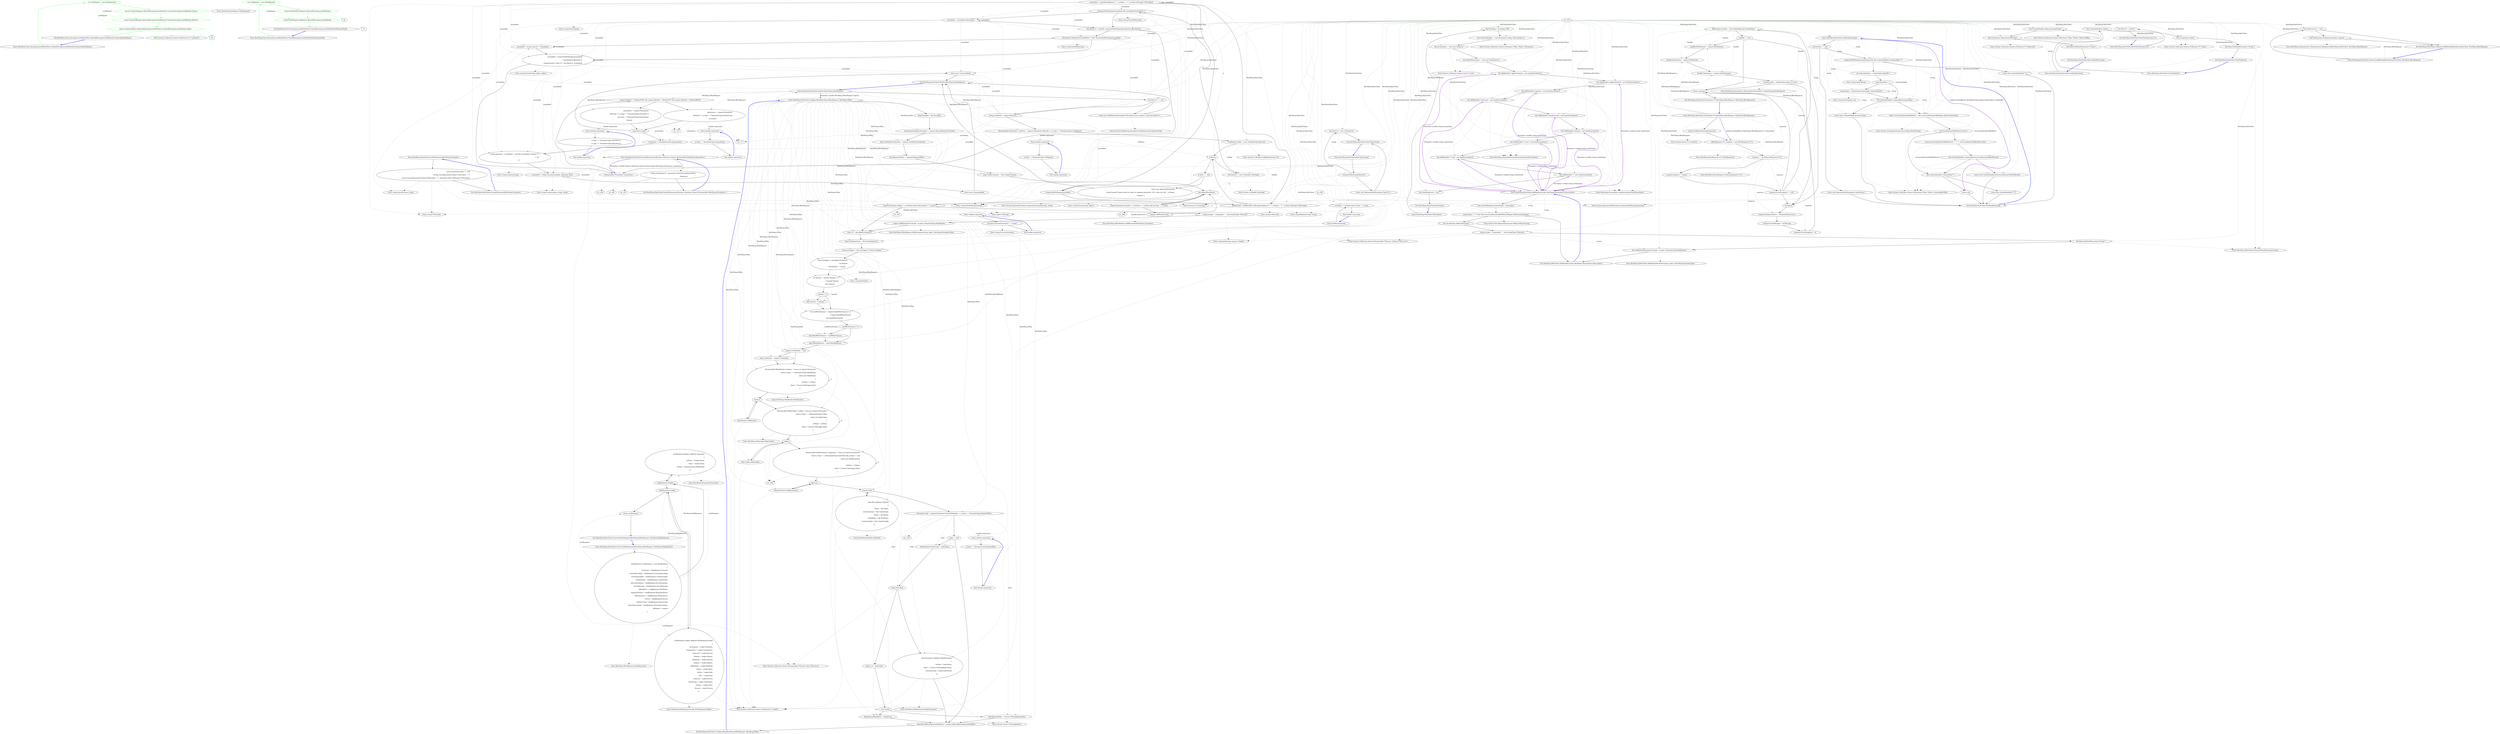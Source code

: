digraph  {
d1 [color=green, community=0, label="var restRequest = new RestRequest()", span="12-12", cluster="RestSharp.Tests.DecompressionMethodTests.ShouldDecompressionMethodsNotEmptyOrNull()"];
d5 [label="Entry RestSharp.RestRequest.RestRequest()", span="85-85", cluster="RestSharp.RestRequest.RestRequest()"];
d2 [color=green, community=0, label="Assert.IsNotNull(restRequest.AllowedDecompressionMethods)", span="14-14", cluster="RestSharp.Tests.DecompressionMethodTests.ShouldDecompressionMethodsNotEmptyOrNull()"];
d3 [color=green, community=0, label="Assert.IsNotEmpty(restRequest.AllowedDecompressionMethods)", span="15-15", cluster="RestSharp.Tests.DecompressionMethodTests.ShouldDecompressionMethodsNotEmptyOrNull()"];
d0 [label="Entry RestSharp.Tests.DecompressionMethodTests.ShouldDecompressionMethodsNotEmptyOrNull()", span="10-10", cluster="RestSharp.Tests.DecompressionMethodTests.ShouldDecompressionMethodsNotEmptyOrNull()"];
d4 [label="Exit RestSharp.Tests.DecompressionMethodTests.ShouldDecompressionMethodsNotEmptyOrNull()", span="10-10", cluster="RestSharp.Tests.DecompressionMethodTests.ShouldDecompressionMethodsNotEmptyOrNull()"];
d9 [color=green, community=0, label="var restRequest = new RestRequest()", span="22-22", cluster="RestSharp.Tests.DecompressionMethodTests.ShouldDecompressionMethodsContainsDefaultValues()"];
d10 [color=green, community=0, label="Assert.True(restRequest.AllowedDecompressionMethods.Contains(DecompressionMethods.None))", span="24-24", cluster="RestSharp.Tests.DecompressionMethodTests.ShouldDecompressionMethodsContainsDefaultValues()"];
d11 [color=green, community=0, label="Assert.True(restRequest.AllowedDecompressionMethods.Contains(DecompressionMethods.Deflate))", span="25-25", cluster="RestSharp.Tests.DecompressionMethodTests.ShouldDecompressionMethodsContainsDefaultValues()"];
d12 [color=green, community=0, label="Assert.True(restRequest.AllowedDecompressionMethods.Contains(DecompressionMethods.GZip))", span="26-26", cluster="RestSharp.Tests.DecompressionMethodTests.ShouldDecompressionMethodsContainsDefaultValues()"];
d8 [label="Entry RestSharp.Tests.DecompressionMethodTests.ShouldDecompressionMethodsContainsDefaultValues()", span="20-20", cluster="RestSharp.Tests.DecompressionMethodTests.ShouldDecompressionMethodsContainsDefaultValues()"];
d14 [label="Entry System.Collections.Generic.ICollection<T>.Contains(T)", span="0-0", cluster="System.Collections.Generic.ICollection<T>.Contains(T)"];
d13 [label="Exit RestSharp.Tests.DecompressionMethodTests.ShouldDecompressionMethodsContainsDefaultValues()", span="20-20", cluster="RestSharp.Tests.DecompressionMethodTests.ShouldDecompressionMethodsContainsDefaultValues()"];
m1_150 [label="Entry RestSharp.RestClient.EncodeParameter(RestSharp.Parameter)", span="382-382", cluster="RestSharp.RestClient.EncodeParameter(RestSharp.Parameter)", file="RestClient.cs"];
m1_151 [label="return parameter.Value == null\r\n                ? string.Concat(parameter.Name.UrlEncode(), ''='')\r\n                : string.Concat(\\nparameter.Name.UrlEncode(), ''='', parameter.Value.ToString().UrlEncode());", span="384-386", cluster="RestSharp.RestClient.EncodeParameter(RestSharp.Parameter)", file="RestClient.cs"];
m1_152 [label="Exit RestSharp.RestClient.EncodeParameter(RestSharp.Parameter)", span="382-382", cluster="RestSharp.RestClient.EncodeParameter(RestSharp.Parameter)", file="RestClient.cs"];
m1_0 [label="Entry RestSharp.RestClient.RestClient()", span="126-126", cluster="RestSharp.RestClient.RestClient()", file="RestClient.cs"];
m1_1 [label="this.Encoding = Encoding.UTF8", span="128-128", cluster="RestSharp.RestClient.RestClient()", file="RestClient.cs"];
m1_2 [label="this.ContentHandlers = new Dictionary<string, IDeserializer>()", span="132-132", cluster="RestSharp.RestClient.RestClient()", file="RestClient.cs"];
m1_3 [label="this.AcceptTypes = new List<string>()", span="133-133", cluster="RestSharp.RestClient.RestClient()", file="RestClient.cs"];
m1_4 [label="this.DefaultParameters = new List<Parameter>()", span="134-134", cluster="RestSharp.RestClient.RestClient()", file="RestClient.cs"];
m1_5 [label="this.AddHandler(''application/json'', new JsonDeserializer())", span="137-137", cluster="RestSharp.RestClient.RestClient()", file="RestClient.cs"];
m1_6 [label="this.AddHandler(''application/xml'', new XmlDeserializer())", span="138-138", cluster="RestSharp.RestClient.RestClient()", file="RestClient.cs"];
m1_7 [label="this.AddHandler(''text/json'', new JsonDeserializer())", span="139-139", cluster="RestSharp.RestClient.RestClient()", file="RestClient.cs"];
m1_8 [label="this.AddHandler(''text/x-json'', new JsonDeserializer())", span="140-140", cluster="RestSharp.RestClient.RestClient()", file="RestClient.cs"];
m1_9 [label="this.AddHandler(''text/javascript'', new JsonDeserializer())", span="141-141", cluster="RestSharp.RestClient.RestClient()", file="RestClient.cs"];
m1_10 [label="this.AddHandler(''text/xml'', new XmlDeserializer())", span="142-142", cluster="RestSharp.RestClient.RestClient()", file="RestClient.cs"];
m1_11 [label="this.AddHandler(''*+json'', new JsonDeserializer())", span="143-143", cluster="RestSharp.RestClient.RestClient()", file="RestClient.cs"];
m1_12 [label="this.AddHandler(''*+xml'', new XmlDeserializer())", span="144-144", cluster="RestSharp.RestClient.RestClient()", file="RestClient.cs"];
m1_13 [label="this.AddHandler(''*'', new XmlDeserializer())", span="145-145", cluster="RestSharp.RestClient.RestClient()", file="RestClient.cs"];
m1_14 [label="this.FollowRedirects = true", span="147-147", cluster="RestSharp.RestClient.RestClient()", file="RestClient.cs"];
m1_15 [label="Exit RestSharp.RestClient.RestClient()", span="126-126", cluster="RestSharp.RestClient.RestClient()", file="RestClient.cs"];
m1_85 [label="Entry RestSharp.Authenticators.IAuthenticator.Authenticate(RestSharp.IRestClient, RestSharp.IRestRequest)", span="22-22", cluster="RestSharp.Authenticators.IAuthenticator.Authenticate(RestSharp.IRestClient, RestSharp.IRestRequest)", file="RestClient.cs"];
m1_42 [label="Entry string.Join(string, params string[])", span="0-0", cluster="string.Join(string, params string[])", file="RestClient.cs"];
m1_52 [label="Entry RestSharp.RestClient.ClearHandlers()", span="217-217", cluster="RestSharp.RestClient.ClearHandlers()", file="RestClient.cs"];
m1_53 [label="this.ContentHandlers.Clear()", span="219-219", cluster="RestSharp.RestClient.ClearHandlers()", file="RestClient.cs"];
m1_54 [label="this.AcceptTypes.Clear()", span="220-220", cluster="RestSharp.RestClient.ClearHandlers()", file="RestClient.cs"];
m1_55 [label="this.RemoveDefaultParameter(''Accept'')", span="221-221", cluster="RestSharp.RestClient.ClearHandlers()", file="RestClient.cs"];
m1_56 [label="Exit RestSharp.RestClient.ClearHandlers()", span="217-217", cluster="RestSharp.RestClient.ClearHandlers()", file="RestClient.cs"];
m1_21 [label="Entry RestSharp.RestClient.RestClient(System.Uri)", span="154-154", cluster="RestSharp.RestClient.RestClient(System.Uri)", file="RestClient.cs"];
m1_22 [label="this.BaseUrl = baseUrl", span="156-156", cluster="RestSharp.RestClient.RestClient(System.Uri)", file="RestClient.cs"];
m1_23 [label="Exit RestSharp.RestClient.RestClient(System.Uri)", span="154-154", cluster="RestSharp.RestClient.RestClient(System.Uri)", file="RestClient.cs"];
m1_44 [label="Entry RestSharp.IRestClient.AddDefaultParameter(string, object, RestSharp.ParameterType)", span="372-372", cluster="RestSharp.IRestClient.AddDefaultParameter(string, object, RestSharp.ParameterType)", file="RestClient.cs"];
m1_233 [label="Entry RestSharp.RestClient.Deserialize<T>(RestSharp.IRestRequest, RestSharp.IRestResponse)", span="616-616", cluster="RestSharp.RestClient.Deserialize<T>(RestSharp.IRestRequest, RestSharp.IRestResponse)", file="RestClient.cs"];
m1_234 [label="request.OnBeforeDeserialization(raw)", span="618-618", cluster="RestSharp.RestClient.Deserialize<T>(RestSharp.IRestRequest, RestSharp.IRestResponse)", file="RestClient.cs"];
m1_235 [label="IRestResponse<T> response = new RestResponse<T>()", span="620-620", cluster="RestSharp.RestClient.Deserialize<T>(RestSharp.IRestRequest, RestSharp.IRestResponse)", file="RestClient.cs"];
m1_236 [label="response = raw.ToAsyncResponse<T>()", span="624-624", cluster="RestSharp.RestClient.Deserialize<T>(RestSharp.IRestRequest, RestSharp.IRestResponse)", file="RestClient.cs"];
m1_237 [label="response.Request = request", span="625-625", cluster="RestSharp.RestClient.Deserialize<T>(RestSharp.IRestRequest, RestSharp.IRestResponse)", file="RestClient.cs"];
m1_239 [label="IDeserializer handler = this.GetHandler(raw.ContentType)", span="632-632", cluster="RestSharp.RestClient.Deserialize<T>(RestSharp.IRestRequest, RestSharp.IRestResponse)", file="RestClient.cs"];
m1_241 [label="handler.RootElement = request.RootElement", span="638-638", cluster="RestSharp.RestClient.Deserialize<T>(RestSharp.IRestRequest, RestSharp.IRestResponse)", file="RestClient.cs"];
m1_242 [label="handler.DateFormat = request.DateFormat", span="639-639", cluster="RestSharp.RestClient.Deserialize<T>(RestSharp.IRestRequest, RestSharp.IRestResponse)", file="RestClient.cs"];
m1_243 [label="handler.Namespace = request.XmlNamespace", span="640-640", cluster="RestSharp.RestClient.Deserialize<T>(RestSharp.IRestRequest, RestSharp.IRestResponse)", file="RestClient.cs"];
m1_244 [label="response.Data = handler.Deserialize<T>(raw)", span="642-642", cluster="RestSharp.RestClient.Deserialize<T>(RestSharp.IRestRequest, RestSharp.IRestResponse)", file="RestClient.cs"];
m1_238 [label="response.ErrorException == null", span="630-630", cluster="RestSharp.RestClient.Deserialize<T>(RestSharp.IRestRequest, RestSharp.IRestResponse)", file="RestClient.cs"];
m1_246 [label="response.ResponseStatus = ResponseStatus.Error", span="648-648", cluster="RestSharp.RestClient.Deserialize<T>(RestSharp.IRestRequest, RestSharp.IRestResponse)", file="RestClient.cs"];
m1_247 [label="response.ErrorMessage = ex.Message", span="649-649", cluster="RestSharp.RestClient.Deserialize<T>(RestSharp.IRestRequest, RestSharp.IRestResponse)", file="RestClient.cs"];
m1_248 [label="response.ErrorException = ex", span="650-650", cluster="RestSharp.RestClient.Deserialize<T>(RestSharp.IRestRequest, RestSharp.IRestResponse)", file="RestClient.cs"];
m1_249 [label="return response;", span="653-653", cluster="RestSharp.RestClient.Deserialize<T>(RestSharp.IRestRequest, RestSharp.IRestResponse)", file="RestClient.cs"];
m1_245 [label=Exception, span="646-646", cluster="RestSharp.RestClient.Deserialize<T>(RestSharp.IRestRequest, RestSharp.IRestResponse)", file="RestClient.cs"];
m1_240 [label="handler != null", span="636-636", cluster="RestSharp.RestClient.Deserialize<T>(RestSharp.IRestRequest, RestSharp.IRestResponse)", file="RestClient.cs"];
m1_250 [label="Exit RestSharp.RestClient.Deserialize<T>(RestSharp.IRestRequest, RestSharp.IRestResponse)", span="616-616", cluster="RestSharp.RestClient.Deserialize<T>(RestSharp.IRestRequest, RestSharp.IRestResponse)", file="RestClient.cs"];
m1_254 [label="Entry RestSharp.Deserializers.IDeserializer.Deserialize<T>(RestSharp.IRestResponse)", span="22-22", cluster="RestSharp.Deserializers.IDeserializer.Deserialize<T>(RestSharp.IRestResponse)", file="RestClient.cs"];
m1_57 [label="Entry System.Collections.Generic.ICollection<T>.Clear()", span="0-0", cluster="System.Collections.Generic.ICollection<T>.Clear()", file="RestClient.cs"];
m1_120 [label="Entry string.Format(string, object)", span="0-0", cluster="string.Format(string, object)", file="RestClient.cs"];
m1_126 [label="Entry string.StartsWith(string)", span="0-0", cluster="string.StartsWith(string)", file="RestClient.cs"];
m1_123 [label="Entry string.Replace(string, string)", span="0-0", cluster="string.Replace(string, string)", file="RestClient.cs"];
m1_17 [label="Entry System.Collections.Generic.List<T>.List()", span="0-0", cluster="System.Collections.Generic.List<T>.List()", file="RestClient.cs"];
m1_219 [label="Entry lambda expression", span="513-513", cluster="lambda expression", file="RestClient.cs"];
m1_136 [label="Entry lambda expression", span="305-305", cluster="lambda expression", file="RestClient.cs"];
m1_139 [label="Entry lambda expression", span="349-350", cluster="lambda expression", file="RestClient.cs"];
m1_142 [label="Entry lambda expression", span="356-356", cluster="lambda expression", file="RestClient.cs"];
m1_137 [label="p.Type == ParameterType.UrlSegment", span="305-305", cluster="lambda expression", file="RestClient.cs"];
m1_138 [label="Exit lambda expression", span="305-305", cluster="lambda expression", file="RestClient.cs"];
m1_140 [label="p.Type == ParameterType.GetOrPost ||\r\n                                                p.Type == ParameterType.QueryString", span="349-350", cluster="lambda expression", file="RestClient.cs"];
m1_141 [label="Exit lambda expression", span="349-350", cluster="lambda expression", file="RestClient.cs"];
m1_143 [label="p.Type == ParameterType.QueryString", span="356-356", cluster="lambda expression", file="RestClient.cs"];
m1_144 [label="Exit lambda expression", span="356-356", cluster="lambda expression", file="RestClient.cs"];
m1_213 [label="p2.Name == p.Name && p2.Type == p.Type", span="400-400", cluster="lambda expression", file="RestClient.cs"];
m1_212 [label="Entry lambda expression", span="400-400", cluster="lambda expression", file="RestClient.cs"];
m1_215 [label="Entry lambda expression", span="409-409", cluster="lambda expression", file="RestClient.cs"];
m1_214 [label="Exit lambda expression", span="400-400", cluster="lambda expression", file="RestClient.cs"];
m1_216 [label="p2.Name.ToLowerInvariant() != ''accept''", span="409-409", cluster="lambda expression", file="RestClient.cs"];
m1_217 [label="Exit lambda expression", span="409-409", cluster="lambda expression", file="RestClient.cs"];
m1_220 [label="p.Type == ParameterType.RequestBody", span="513-513", cluster="lambda expression", file="RestClient.cs"];
m1_221 [label="Exit lambda expression", span="513-513", cluster="lambda expression", file="RestClient.cs"];
m1_24 [label="Entry RestSharp.RestClient.RestClient(string)", span="163-163", cluster="RestSharp.RestClient.RestClient(string)", file="RestClient.cs"];
m1_25 [label="string.IsNullOrEmpty(baseUrl)", span="165-165", cluster="RestSharp.RestClient.RestClient(string)", file="RestClient.cs"];
m1_27 [label="this.BaseUrl = new Uri(baseUrl)", span="170-170", cluster="RestSharp.RestClient.RestClient(string)", file="RestClient.cs"];
m1_26 [label="throw new ArgumentNullException(''baseUrl'');", span="167-167", cluster="RestSharp.RestClient.RestClient(string)", file="RestClient.cs"];
m1_28 [label="Exit RestSharp.RestClient.RestClient(string)", span="163-163", cluster="RestSharp.RestClient.RestClient(string)", file="RestClient.cs"];
m1_30 [label="Entry System.ArgumentNullException.ArgumentNullException(string)", span="0-0", cluster="System.ArgumentNullException.ArgumentNullException(string)", file="RestClient.cs"];
m1_116 [label="Entry System.NullReferenceException.NullReferenceException(string)", span="0-0", cluster="System.NullReferenceException.NullReferenceException(string)", file="RestClient.cs"];
m1_207 [label="Entry RestSharp.HttpCookie.HttpCookie()", span="7-7", cluster="RestSharp.HttpCookie.HttpCookie()", file="RestClient.cs"];
m1_230 [label="Entry RestSharp.RestResponse.RestResponse()", span="178-178", cluster="RestSharp.RestResponse.RestResponse()", file="RestClient.cs"];
m1_251 [label="Entry System.Action<T>.Invoke(T)", span="0-0", cluster="System.Action<T>.Invoke(T)", file="RestClient.cs"];
m1_86 [label="Entry RestSharp.RestClient.BuildUri(RestSharp.IRestRequest)", span="297-297", cluster="RestSharp.RestClient.BuildUri(RestSharp.IRestRequest)", file="RestClient.cs"];
m1_87 [label="this.BaseUrl == null", span="299-299", cluster="RestSharp.RestClient.BuildUri(RestSharp.IRestRequest)", file="RestClient.cs"];
m1_89 [label="string assembled = request.Resource", span="304-304", cluster="RestSharp.RestClient.BuildUri(RestSharp.IRestRequest)", file="RestClient.cs"];
m1_90 [label="IEnumerable<Parameter> urlParms = request.Parameters.Where(p => p.Type == ParameterType.UrlSegment)", span="305-305", cluster="RestSharp.RestClient.BuildUri(RestSharp.IRestRequest)", file="RestClient.cs"];
m1_106 [label="request.Method != Method.POST && request.Method != Method.PUT && request.Method != Method.PATCH", span="346-346", cluster="RestSharp.RestClient.BuildUri(RestSharp.IRestRequest)", file="RestClient.cs"];
m1_107 [label="parameters = request.Parameters\r\n                                    .Where(p => p.Type == ParameterType.GetOrPost ||\r\n                                                \\np.Type == ParameterType.QueryString)\r\n                                    .ToList()", span="348-351", cluster="RestSharp.RestClient.BuildUri(RestSharp.IRestRequest)", file="RestClient.cs"];
m1_108 [label="parameters = request.Parameters\r\n                                    .Where(p => p.Type == ParameterType.QueryString)\r\n                                    \\n.ToList()", span="355-357", cluster="RestSharp.RestClient.BuildUri(RestSharp.IRestRequest)", file="RestClient.cs"];
m1_88 [label="throw new NullReferenceException(''RestClient must contain a value for BaseUrl'');", span="301-301", cluster="RestSharp.RestClient.BuildUri(RestSharp.IRestRequest)", file="RestClient.cs"];
m1_95 [label="!string.IsNullOrEmpty(assembled)", span="317-317", cluster="RestSharp.RestClient.BuildUri(RestSharp.IRestRequest)", file="RestClient.cs"];
m1_96 [label="assembled = assembled.Replace(''{'' + p.Name + ''}'', p.Value.ToString().UrlEncode())", span="319-319", cluster="RestSharp.RestClient.BuildUri(RestSharp.IRestRequest)", file="RestClient.cs"];
m1_99 [label="!string.IsNullOrEmpty(assembled) && assembled.StartsWith(''/'')", span="327-327", cluster="RestSharp.RestClient.BuildUri(RestSharp.IRestRequest)", file="RestClient.cs"];
m1_100 [label="assembled = assembled.Substring(1)", span="329-329", cluster="RestSharp.RestClient.BuildUri(RestSharp.IRestRequest)", file="RestClient.cs"];
m1_102 [label="!this.BaseUrl.AbsoluteUri.EndsWith(''/'') && !string.IsNullOrEmpty(assembled)", span="334-334", cluster="RestSharp.RestClient.BuildUri(RestSharp.IRestRequest)", file="RestClient.cs"];
m1_103 [label="assembled = string.Concat(''/'', assembled)", span="336-336", cluster="RestSharp.RestClient.BuildUri(RestSharp.IRestRequest)", file="RestClient.cs"];
m1_104 [label="assembled = string.IsNullOrEmpty(assembled)\r\n                    ? this.BaseUrl.AbsoluteUri\r\n                    : string.Format(''{\\n0}{1}'', this.BaseUrl, assembled)", span="339-341", cluster="RestSharp.RestClient.BuildUri(RestSharp.IRestRequest)", file="RestClient.cs"];
m1_110 [label="return new Uri(assembled);", span="362-362", cluster="RestSharp.RestClient.BuildUri(RestSharp.IRestRequest)", file="RestClient.cs"];
m1_112 [label="string separator = assembled != null && assembled.Contains(''?'')\r\n                ? ''&''\r\n                : ''?''", span="367-369", cluster="RestSharp.RestClient.BuildUri(RestSharp.IRestRequest)", file="RestClient.cs"];
m1_113 [label="assembled = string.Concat(assembled, separator, data)", span="371-371", cluster="RestSharp.RestClient.BuildUri(RestSharp.IRestRequest)", file="RestClient.cs"];
m1_91 [label="UriBuilder builder = new UriBuilder(this.BaseUrl)", span="306-306", cluster="RestSharp.RestClient.BuildUri(RestSharp.IRestRequest)", file="RestClient.cs"];
m1_92 [label=urlParms, span="308-308", cluster="RestSharp.RestClient.BuildUri(RestSharp.IRestRequest)", file="RestClient.cs"];
m1_97 [label="builder.Path = builder.Path.UrlDecode().Replace(''{'' + p.Name + ''}'', p.Value.ToString().UrlEncode())", span="322-322", cluster="RestSharp.RestClient.BuildUri(RestSharp.IRestRequest)", file="RestClient.cs"];
m1_98 [label="this.BaseUrl = new Uri(builder.ToString())", span="325-325", cluster="RestSharp.RestClient.BuildUri(RestSharp.IRestRequest)", file="RestClient.cs"];
m1_93 [label="p.Value == null", span="310-310", cluster="RestSharp.RestClient.BuildUri(RestSharp.IRestRequest)", file="RestClient.cs"];
m1_94 [label="throw new ArgumentException(\r\n                        string.Format(''Cannot build uri when url segment parameter '{0}' value \\nis null.'', p.Name),\r\n                        ''request'');", span="312-314", cluster="RestSharp.RestClient.BuildUri(RestSharp.IRestRequest)", file="RestClient.cs"];
m1_101 [label="this.BaseUrl != null && !string.IsNullOrEmpty(this.BaseUrl.AbsoluteUri)", span="332-332", cluster="RestSharp.RestClient.BuildUri(RestSharp.IRestRequest)", file="RestClient.cs"];
m1_105 [label="IEnumerable<Parameter> parameters", span="344-344", cluster="RestSharp.RestClient.BuildUri(RestSharp.IRestRequest)", file="RestClient.cs"];
m1_109 [label="!parameters.Any()", span="360-360", cluster="RestSharp.RestClient.BuildUri(RestSharp.IRestRequest)", file="RestClient.cs"];
m1_111 [label="string data = EncodeParameters(parameters)", span="366-366", cluster="RestSharp.RestClient.BuildUri(RestSharp.IRestRequest)", file="RestClient.cs"];
m1_114 [label="return new Uri(assembled);", span="373-373", cluster="RestSharp.RestClient.BuildUri(RestSharp.IRestRequest)", file="RestClient.cs"];
m1_115 [label="Exit RestSharp.RestClient.BuildUri(RestSharp.IRestRequest)", span="297-297", cluster="RestSharp.RestClient.BuildUri(RestSharp.IRestRequest)", file="RestClient.cs"];
m1_16 [label="Entry System.Collections.Generic.Dictionary<TKey, TValue>.Dictionary()", span="0-0", cluster="System.Collections.Generic.Dictionary<TKey, TValue>.Dictionary()", file="RestClient.cs"];
m1_203 [label="Entry RestSharp.IRestRequest.AddParameter(string, object, RestSharp.ParameterType)", span="266-266", cluster="RestSharp.IRestRequest.AddParameter(string, object, RestSharp.ParameterType)", file="RestClient.cs"];
m1_45 [label="Entry RestSharp.RestClient.RemoveHandler(string)", span="207-207", cluster="RestSharp.RestClient.RemoveHandler(string)", file="RestClient.cs"];
m1_46 [label="this.ContentHandlers.Remove(contentType)", span="209-209", cluster="RestSharp.RestClient.RemoveHandler(string)", file="RestClient.cs"];
m1_47 [label="this.AcceptTypes.Remove(contentType)", span="210-210", cluster="RestSharp.RestClient.RemoveHandler(string)", file="RestClient.cs"];
m1_48 [label="this.RemoveDefaultParameter(''Accept'')", span="211-211", cluster="RestSharp.RestClient.RemoveHandler(string)", file="RestClient.cs"];
m1_49 [label="Exit RestSharp.RestClient.RemoveHandler(string)", span="207-207", cluster="RestSharp.RestClient.RemoveHandler(string)", file="RestClient.cs"];
m1_29 [label="Entry string.IsNullOrEmpty(string)", span="0-0", cluster="string.IsNullOrEmpty(string)", file="RestClient.cs"];
m1_51 [label="Entry System.Collections.Generic.ICollection<T>.Remove(T)", span="0-0", cluster="System.Collections.Generic.ICollection<T>.Remove(T)", file="RestClient.cs"];
m1_80 [label="Entry System.Text.RegularExpressions.Regex.Match(string)", span="0-0", cluster="System.Text.RegularExpressions.Regex.Match(string)", file="RestClient.cs"];
m1_122 [label="Entry string.UrlEncode()", span="49-49", cluster="string.UrlEncode()", file="RestClient.cs"];
m1_119 [label="Entry System.ArgumentException.ArgumentException(string, string)", span="0-0", cluster="System.ArgumentException.ArgumentException(string, string)", file="RestClient.cs"];
m1_43 [label="Entry RestSharp.IRestClient.RemoveDefaultParameter(string)", span="331-331", cluster="RestSharp.IRestClient.RemoveDefaultParameter(string)", file="RestClient.cs"];
m1_81 [label="Entry RestSharp.RestClient.AuthenticateIfNeeded(RestSharp.RestClient, RestSharp.IRestRequest)", span="284-284", cluster="RestSharp.RestClient.AuthenticateIfNeeded(RestSharp.RestClient, RestSharp.IRestRequest)", file="RestClient.cs"];
m1_82 [label="this.Authenticator != null", span="286-286", cluster="RestSharp.RestClient.AuthenticateIfNeeded(RestSharp.RestClient, RestSharp.IRestRequest)", file="RestClient.cs"];
m1_83 [label="this.Authenticator.Authenticate(client, request)", span="288-288", cluster="RestSharp.RestClient.AuthenticateIfNeeded(RestSharp.RestClient, RestSharp.IRestRequest)", file="RestClient.cs"];
m1_84 [label="Exit RestSharp.RestClient.AuthenticateIfNeeded(RestSharp.RestClient, RestSharp.IRestRequest)", span="284-284", cluster="RestSharp.RestClient.AuthenticateIfNeeded(RestSharp.RestClient, RestSharp.IRestRequest)", file="RestClient.cs"];
m1_208 [label="Entry RestSharp.HttpParameter.HttpParameter()", span="5-5", cluster="RestSharp.HttpParameter.HttpParameter()", file="RestClient.cs"];
m1_218 [label="Entry string.ToLowerInvariant()", span="0-0", cluster="string.ToLowerInvariant()", file="RestClient.cs"];
m1_40 [label="Entry System.Collections.Generic.ICollection<T>.Add(T)", span="0-0", cluster="System.Collections.Generic.ICollection<T>.Add(T)", file="RestClient.cs"];
m1_58 [label="Entry RestSharp.RestClient.GetHandler(string)", span="229-229", cluster="RestSharp.RestClient.GetHandler(string)", file="RestClient.cs"];
m1_59 [label="contentType == null", span="231-231", cluster="RestSharp.RestClient.GetHandler(string)", file="RestClient.cs"];
m1_61 [label="string.IsNullOrEmpty(contentType) && this.ContentHandlers.ContainsKey(''*'')", span="236-236", cluster="RestSharp.RestClient.GetHandler(string)", file="RestClient.cs"];
m1_63 [label="int semicolonIndex = contentType.IndexOf(';')", span="241-241", cluster="RestSharp.RestClient.GetHandler(string)", file="RestClient.cs"];
m1_65 [label="contentType = contentType.Substring(0, semicolonIndex)", span="245-245", cluster="RestSharp.RestClient.GetHandler(string)", file="RestClient.cs"];
m1_66 [label="this.ContentHandlers.ContainsKey(contentType)", span="248-248", cluster="RestSharp.RestClient.GetHandler(string)", file="RestClient.cs"];
m1_67 [label="return this.ContentHandlers[contentType];", span="250-250", cluster="RestSharp.RestClient.GetHandler(string)", file="RestClient.cs"];
m1_68 [label="Match structuredSyntaxSuffixMatch = this.structuredSyntaxSuffixRegex.Match(contentType)", span="254-254", cluster="RestSharp.RestClient.GetHandler(string)", file="RestClient.cs"];
m1_75 [label="return null;", span="271-271", cluster="RestSharp.RestClient.GetHandler(string)", file="RestClient.cs"];
m1_60 [label="throw new ArgumentNullException(''contentType'');", span="233-233", cluster="RestSharp.RestClient.GetHandler(string)", file="RestClient.cs"];
m1_62 [label="return this.ContentHandlers[''*''];", span="238-238", cluster="RestSharp.RestClient.GetHandler(string)", file="RestClient.cs"];
m1_64 [label="semicolonIndex > -1", span="243-243", cluster="RestSharp.RestClient.GetHandler(string)", file="RestClient.cs"];
m1_69 [label="structuredSyntaxSuffixMatch.Success", span="256-256", cluster="RestSharp.RestClient.GetHandler(string)", file="RestClient.cs"];
m1_70 [label="string structuredSyntaxSuffixWildcard = ''*'' + structuredSyntaxSuffixMatch.Value", span="258-258", cluster="RestSharp.RestClient.GetHandler(string)", file="RestClient.cs"];
m1_73 [label="this.ContentHandlers.ContainsKey(''*'')", span="266-266", cluster="RestSharp.RestClient.GetHandler(string)", file="RestClient.cs"];
m1_71 [label="this.ContentHandlers.ContainsKey(structuredSyntaxSuffixWildcard)", span="260-260", cluster="RestSharp.RestClient.GetHandler(string)", file="RestClient.cs"];
m1_72 [label="return this.ContentHandlers[structuredSyntaxSuffixWildcard];", span="262-262", cluster="RestSharp.RestClient.GetHandler(string)", file="RestClient.cs"];
m1_74 [label="return this.ContentHandlers[''*''];", span="268-268", cluster="RestSharp.RestClient.GetHandler(string)", file="RestClient.cs"];
m1_76 [label="Exit RestSharp.RestClient.GetHandler(string)", span="229-229", cluster="RestSharp.RestClient.GetHandler(string)", file="RestClient.cs"];
m1_232 [label="Entry RestSharp.RestResponseCookie.RestResponseCookie()", span="4-4", cluster="RestSharp.RestResponseCookie.RestResponseCookie()", file="RestClient.cs"];
m1_252 [label="Entry RestSharp.RestResponse<T>.RestResponse()", span="145-145", cluster="RestSharp.RestResponse<T>.RestResponse()", file="RestClient.cs"];
m1_132 [label="Entry System.Collections.Generic.IEnumerable<TSource>.Any<TSource>()", span="0-0", cluster="System.Collections.Generic.IEnumerable<TSource>.Any<TSource>()", file="RestClient.cs"];
m1_41 [label="Entry System.Collections.Generic.IEnumerable<TSource>.ToArray<TSource>()", span="0-0", cluster="System.Collections.Generic.IEnumerable<TSource>.ToArray<TSource>()", file="RestClient.cs"];
m1_201 [label="Entry RestSharp.IRestRequest.AddParameter(RestSharp.Parameter)", span="244-244", cluster="RestSharp.IRestRequest.AddParameter(RestSharp.Parameter)", file="RestClient.cs"];
m1_127 [label="Entry string.Substring(int)", span="0-0", cluster="string.Substring(int)", file="RestClient.cs"];
m1_31 [label="Entry System.Uri.Uri(string)", span="0-0", cluster="System.Uri.Uri(string)", file="RestClient.cs"];
m1_134 [label="Entry string.Contains(string)", span="0-0", cluster="string.Contains(string)", file="RestClient.cs"];
m1_79 [label="Entry string.Substring(int, int)", span="0-0", cluster="string.Substring(int, int)", file="RestClient.cs"];
m1_130 [label="Entry string.Format(string, object, object)", span="0-0", cluster="string.Format(string, object, object)", file="RestClient.cs"];
m1_133 [label="Entry RestSharp.RestClient.EncodeParameters(System.Collections.Generic.IEnumerable<RestSharp.Parameter>)", span="376-376", cluster="RestSharp.RestClient.EncodeParameters(System.Collections.Generic.IEnumerable<RestSharp.Parameter>)", file="RestClient.cs"];
m1_145 [label="return string.Join(''&'', parameters.Select(EncodeParameter)\r\n                                              .ToArray());", span="378-379", cluster="RestSharp.RestClient.EncodeParameters(System.Collections.Generic.IEnumerable<RestSharp.Parameter>)", file="RestClient.cs"];
m1_146 [label="Exit RestSharp.RestClient.EncodeParameters(System.Collections.Generic.IEnumerable<RestSharp.Parameter>)", span="376-376", cluster="RestSharp.RestClient.EncodeParameters(System.Collections.Generic.IEnumerable<RestSharp.Parameter>)", file="RestClient.cs"];
m1_211 [label="Entry System.Convert.ToString(object)", span="0-0", cluster="System.Convert.ToString(object)", file="RestClient.cs"];
m1_222 [label="Entry RestSharp.RestClient.ConvertToRestResponse(RestSharp.IRestRequest, RestSharp.HttpResponse)", span="563-563", cluster="RestSharp.RestClient.ConvertToRestResponse(RestSharp.IRestRequest, RestSharp.HttpResponse)", file="RestClient.cs"];
m1_223 [label="RestResponse restResponse = new RestResponse\r\n                                        {\r\n                                            \\nContent = httpResponse.Content,\r\n                                            ContentEncoding = httpResponse.ContentEncoding,\r\n                                            \\nContentLength = httpResponse.ContentLength,\r\n                                            ContentType = httpResponse.ContentType,\r\n                                            \\nErrorException = httpResponse.ErrorException,\r\n                                            ErrorMessage = httpResponse.ErrorMessage,\r\n                                            \\nRawBytes = httpResponse.RawBytes,\r\n                                            ResponseStatus = httpResponse.ResponseStatus,\r\n                                            \\nResponseUri = httpResponse.ResponseUri,\r\n                                            Server = httpResponse.Server,\r\n                                            \\nStatusCode = httpResponse.StatusCode,\r\n                                            StatusDescription = httpResponse.StatusDescription,\r\n                                            \\nRequest = request\r\n                                        }", span="565-580", cluster="RestSharp.RestClient.ConvertToRestResponse(RestSharp.IRestRequest, RestSharp.HttpResponse)", file="RestClient.cs"];
m1_224 [label="httpResponse.Headers", span="582-582", cluster="RestSharp.RestClient.ConvertToRestResponse(RestSharp.IRestRequest, RestSharp.HttpResponse)", file="RestClient.cs"];
m1_226 [label="httpResponse.Cookies", span="592-592", cluster="RestSharp.RestClient.ConvertToRestResponse(RestSharp.IRestRequest, RestSharp.HttpResponse)", file="RestClient.cs"];
m1_225 [label="restResponse.Headers.Add(new Parameter\r\n                                         {\r\n                                             \\nName = header.Name,\r\n                                             Value = header.Value,\r\n                                             \\nType = ParameterType.HttpHeader\r\n                                         })", span="584-589", cluster="RestSharp.RestClient.ConvertToRestResponse(RestSharp.IRestRequest, RestSharp.HttpResponse)", file="RestClient.cs"];
m1_227 [label="restResponse.Cookies.Add(new RestResponseCookie\r\n                                         {\r\n                                             \\nComment = cookie.Comment,\r\n                                             CommentUri = cookie.CommentUri,\r\n                                             \\nDiscard = cookie.Discard,\r\n                                             Domain = cookie.Domain,\r\n                                             \\nExpired = cookie.Expired,\r\n                                             Expires = cookie.Expires,\r\n                                             \\nHttpOnly = cookie.HttpOnly,\r\n                                             Name = cookie.Name,\r\n                                             \\nPath = cookie.Path,\r\n                                             Port = cookie.Port,\r\n                                             \\nSecure = cookie.Secure,\r\n                                             TimeStamp = cookie.TimeStamp,\r\n                                             \\nValue = cookie.Value,\r\n                                             Version = cookie.Version\r\n                                         })", span="594-610", cluster="RestSharp.RestClient.ConvertToRestResponse(RestSharp.IRestRequest, RestSharp.HttpResponse)", file="RestClient.cs"];
m1_228 [label="return restResponse;", span="613-613", cluster="RestSharp.RestClient.ConvertToRestResponse(RestSharp.IRestRequest, RestSharp.HttpResponse)", file="RestClient.cs"];
m1_229 [label="Exit RestSharp.RestClient.ConvertToRestResponse(RestSharp.IRestRequest, RestSharp.HttpResponse)", span="563-563", cluster="RestSharp.RestClient.ConvertToRestResponse(RestSharp.IRestRequest, RestSharp.HttpResponse)", file="RestClient.cs"];
m1_121 [label="Entry object.ToString()", span="0-0", cluster="object.ToString()", file="RestClient.cs"];
m1_128 [label="Entry string.EndsWith(string)", span="0-0", cluster="string.EndsWith(string)", file="RestClient.cs"];
m1_39 [label="Entry System.Text.RegularExpressions.Regex.IsMatch(string)", span="0-0", cluster="System.Text.RegularExpressions.Regex.IsMatch(string)", file="RestClient.cs"];
m1_50 [label="Entry System.Collections.Generic.IDictionary<TKey, TValue>.Remove(TKey)", span="0-0", cluster="System.Collections.Generic.IDictionary<TKey, TValue>.Remove(TKey)", file="RestClient.cs"];
m1_77 [label="Entry System.Collections.Generic.IDictionary<TKey, TValue>.ContainsKey(TKey)", span="0-0", cluster="System.Collections.Generic.IDictionary<TKey, TValue>.ContainsKey(TKey)", file="RestClient.cs"];
m1_118 [label="Entry System.UriBuilder.UriBuilder(System.Uri)", span="0-0", cluster="System.UriBuilder.UriBuilder(System.Uri)", file="RestClient.cs"];
m1_78 [label="Entry string.IndexOf(char)", span="0-0", cluster="string.IndexOf(char)", file="RestClient.cs"];
m1_153 [label="Entry RestSharp.RestClient.ConfigureHttp(RestSharp.IRestRequest, RestSharp.IHttp)", span="389-389", cluster="RestSharp.RestClient.ConfigureHttp(RestSharp.IRestRequest, RestSharp.IHttp)", file="RestClient.cs"];
m1_154 [label="http.Encoding = this.Encoding", span="391-391", cluster="RestSharp.RestClient.ConfigureHttp(RestSharp.IRestRequest, RestSharp.IHttp)", file="RestClient.cs"];
m1_155 [label="http.AlwaysMultipartFormData = request.AlwaysMultipartFormData", span="392-392", cluster="RestSharp.RestClient.ConfigureHttp(RestSharp.IRestRequest, RestSharp.IHttp)", file="RestClient.cs"];
m1_156 [label="http.UseDefaultCredentials = request.UseDefaultCredentials", span="393-393", cluster="RestSharp.RestClient.ConfigureHttp(RestSharp.IRestRequest, RestSharp.IHttp)", file="RestClient.cs"];
m1_157 [label="http.ResponseWriter = request.ResponseWriter", span="394-394", cluster="RestSharp.RestClient.ConfigureHttp(RestSharp.IRestRequest, RestSharp.IHttp)", file="RestClient.cs"];
m1_158 [label="http.CookieContainer = this.CookieContainer", span="395-395", cluster="RestSharp.RestClient.ConfigureHttp(RestSharp.IRestRequest, RestSharp.IHttp)", file="RestClient.cs"];
m1_160 [label="request.Parameters.Any(p2 => p2.Name == p.Name && p2.Type == p.Type)", span="400-400", cluster="RestSharp.RestClient.ConfigureHttp(RestSharp.IRestRequest, RestSharp.IHttp)", file="RestClient.cs"];
m1_161 [label="request.AddParameter(p)", span="405-405", cluster="RestSharp.RestClient.ConfigureHttp(RestSharp.IRestRequest, RestSharp.IHttp)", file="RestClient.cs"];
m1_162 [label="request.Parameters.All(p2 => p2.Name.ToLowerInvariant() != ''accept'')", span="409-409", cluster="RestSharp.RestClient.ConfigureHttp(RestSharp.IRestRequest, RestSharp.IHttp)", file="RestClient.cs"];
m1_164 [label="request.AddParameter(''Accept'', accepts, ParameterType.HttpHeader)", span="413-413", cluster="RestSharp.RestClient.ConfigureHttp(RestSharp.IRestRequest, RestSharp.IHttp)", file="RestClient.cs"];
m1_165 [label="http.Url = this.BuildUri(request)", span="416-416", cluster="RestSharp.RestClient.ConfigureHttp(RestSharp.IRestRequest, RestSharp.IHttp)", file="RestClient.cs"];
m1_166 [label="http.PreAuthenticate = this.PreAuthenticate", span="417-417", cluster="RestSharp.RestClient.ConfigureHttp(RestSharp.IRestRequest, RestSharp.IHttp)", file="RestClient.cs"];
m1_167 [label="string userAgent = this.UserAgent ?? http.UserAgent", span="419-419", cluster="RestSharp.RestClient.ConfigureHttp(RestSharp.IRestRequest, RestSharp.IHttp)", file="RestClient.cs"];
m1_168 [label="http.UserAgent = userAgent.HasValue()\r\n                ? userAgent\r\n                : ''RestSharp/'' + version", span="421-423", cluster="RestSharp.RestClient.ConfigureHttp(RestSharp.IRestRequest, RestSharp.IHttp)", file="RestClient.cs"];
m1_169 [label="int timeout = request.Timeout > 0\r\n                ? request.Timeout\r\n                : this.Timeout", span="425-427", cluster="RestSharp.RestClient.ConfigureHttp(RestSharp.IRestRequest, RestSharp.IHttp)", file="RestClient.cs"];
m1_171 [label="http.Timeout = timeout", span="431-431", cluster="RestSharp.RestClient.ConfigureHttp(RestSharp.IRestRequest, RestSharp.IHttp)", file="RestClient.cs"];
m1_172 [label="int readWriteTimeout = request.ReadWriteTimeout > 0\r\n                ? request.ReadWriteTimeout\r\n                : this.ReadWriteTimeout", span="434-436", cluster="RestSharp.RestClient.ConfigureHttp(RestSharp.IRestRequest, RestSharp.IHttp)", file="RestClient.cs"];
m1_174 [label="http.ReadWriteTimeout = readWriteTimeout", span="440-440", cluster="RestSharp.RestClient.ConfigureHttp(RestSharp.IRestRequest, RestSharp.IHttp)", file="RestClient.cs"];
m1_175 [label="http.FollowRedirects = this.FollowRedirects", span="444-444", cluster="RestSharp.RestClient.ConfigureHttp(RestSharp.IRestRequest, RestSharp.IHttp)", file="RestClient.cs"];
m1_176 [label="request.Credentials != null", span="457-457", cluster="RestSharp.RestClient.ConfigureHttp(RestSharp.IRestRequest, RestSharp.IHttp)", file="RestClient.cs"];
m1_177 [label="http.Credentials = request.Credentials", span="459-459", cluster="RestSharp.RestClient.ConfigureHttp(RestSharp.IRestRequest, RestSharp.IHttp)", file="RestClient.cs"];
m1_178 [label="IEnumerable<HttpHeader> headers = from p in request.Parameters\r\n                                              where p.Type == \\nParameterType.HttpHeader\r\n                                              select new HttpHeader\r\n                                                     {\r\n                                                         \\nName = p.Name,\r\n                                                         Value = Convert.ToString(p.Value)\r\n                                                     }", span="462-468", cluster="RestSharp.RestClient.ConfigureHttp(RestSharp.IRestRequest, RestSharp.IHttp)", file="RestClient.cs"];
m1_180 [label="http.Headers.Add(header)", span="472-472", cluster="RestSharp.RestClient.ConfigureHttp(RestSharp.IRestRequest, RestSharp.IHttp)", file="RestClient.cs"];
m1_181 [label="IEnumerable<HttpCookie> cookies = from p in request.Parameters\r\n                                              where p.Type == \\nParameterType.Cookie\r\n                                              select new HttpCookie\r\n                                                     {\r\n                                                         \\nName = p.Name,\r\n                                                         Value = Convert.ToString(p.Value)\r\n                                                     }", span="475-481", cluster="RestSharp.RestClient.ConfigureHttp(RestSharp.IRestRequest, RestSharp.IHttp)", file="RestClient.cs"];
m1_183 [label="http.Cookies.Add(cookie)", span="485-485", cluster="RestSharp.RestClient.ConfigureHttp(RestSharp.IRestRequest, RestSharp.IHttp)", file="RestClient.cs"];
m1_184 [label="IEnumerable<HttpParameter> @params = from p in request.Parameters\r\n                                                 where p.Type == \\nParameterType.GetOrPost && p.Value != null\r\n                                                 select new HttpParameter\r\n                                                        {\r\n                                                            \\nName = p.Name,\r\n                                                            Value = Convert.ToString(p.Value)\r\n                                                        }", span="488-494", cluster="RestSharp.RestClient.ConfigureHttp(RestSharp.IRestRequest, RestSharp.IHttp)", file="RestClient.cs"];
m1_186 [label="http.Parameters.Add(parameter)", span="498-498", cluster="RestSharp.RestClient.ConfigureHttp(RestSharp.IRestRequest, RestSharp.IHttp)", file="RestClient.cs"];
m1_187 [label="request.Files", span="501-501", cluster="RestSharp.RestClient.ConfigureHttp(RestSharp.IRestRequest, RestSharp.IHttp)", file="RestClient.cs"];
m1_188 [label="http.Files.Add(new HttpFile\r\n                               {\r\n                                   Name = file.Name,\r\n                                   \\nContentType = file.ContentType,\r\n                                   Writer = file.Writer,\r\n                                   \\nFileName = file.FileName,\r\n                                   ContentLength = file.ContentLength\r\n                               })", span="503-510", cluster="RestSharp.RestClient.ConfigureHttp(RestSharp.IRestRequest, RestSharp.IHttp)", file="RestClient.cs"];
m1_189 [label="Parameter body = request.Parameters.FirstOrDefault(p => p.Type == ParameterType.RequestBody)", span="513-513", cluster="RestSharp.RestClient.ConfigureHttp(RestSharp.IRestRequest, RestSharp.IHttp)", file="RestClient.cs"];
m1_191 [label="http.RequestContentType = body.Name", span="519-519", cluster="RestSharp.RestClient.ConfigureHttp(RestSharp.IRestRequest, RestSharp.IHttp)", file="RestClient.cs"];
m1_192 [label="!http.Files.Any()", span="521-521", cluster="RestSharp.RestClient.ConfigureHttp(RestSharp.IRestRequest, RestSharp.IHttp)", file="RestClient.cs"];
m1_195 [label="http.RequestBodyBytes = (byte[]) val", span="527-527", cluster="RestSharp.RestClient.ConfigureHttp(RestSharp.IRestRequest, RestSharp.IHttp)", file="RestClient.cs"];
m1_196 [label="http.RequestBody = Convert.ToString(body.Value)", span="531-531", cluster="RestSharp.RestClient.ConfigureHttp(RestSharp.IRestRequest, RestSharp.IHttp)", file="RestClient.cs"];
m1_197 [label="http.Parameters.Add(new HttpParameter\r\n                                        {\r\n                                            \\nName = body.Name,\r\n                                            Value = Convert.ToString(body.Value),\r\n                                            \\nContentType = body.ContentType\r\n                                        })", span="536-541", cluster="RestSharp.RestClient.ConfigureHttp(RestSharp.IRestRequest, RestSharp.IHttp)", file="RestClient.cs"];
m1_198 [label="http.AllowedDecompressionMethods = request.AllowedDecompressionMethods", span="546-546", cluster="RestSharp.RestClient.ConfigureHttp(RestSharp.IRestRequest, RestSharp.IHttp)", file="RestClient.cs"];
m1_159 [label="this.DefaultParameters", span="398-398", cluster="RestSharp.RestClient.ConfigureHttp(RestSharp.IRestRequest, RestSharp.IHttp)", file="RestClient.cs"];
m1_163 [label="string accepts = string.Join('', '', this.AcceptTypes.ToArray())", span="411-411", cluster="RestSharp.RestClient.ConfigureHttp(RestSharp.IRestRequest, RestSharp.IHttp)", file="RestClient.cs"];
m1_170 [label="timeout > 0", span="429-429", cluster="RestSharp.RestClient.ConfigureHttp(RestSharp.IRestRequest, RestSharp.IHttp)", file="RestClient.cs"];
m1_173 [label="readWriteTimeout > 0", span="438-438", cluster="RestSharp.RestClient.ConfigureHttp(RestSharp.IRestRequest, RestSharp.IHttp)", file="RestClient.cs"];
m1_179 [label=headers, span="470-470", cluster="RestSharp.RestClient.ConfigureHttp(RestSharp.IRestRequest, RestSharp.IHttp)", file="RestClient.cs"];
m1_182 [label=cookies, span="483-483", cluster="RestSharp.RestClient.ConfigureHttp(RestSharp.IRestRequest, RestSharp.IHttp)", file="RestClient.cs"];
m1_185 [label="@params", span="496-496", cluster="RestSharp.RestClient.ConfigureHttp(RestSharp.IRestRequest, RestSharp.IHttp)", file="RestClient.cs"];
m1_190 [label="body != null", span="517-517", cluster="RestSharp.RestClient.ConfigureHttp(RestSharp.IRestRequest, RestSharp.IHttp)", file="RestClient.cs"];
m1_193 [label="object val = body.Value", span="523-523", cluster="RestSharp.RestClient.ConfigureHttp(RestSharp.IRestRequest, RestSharp.IHttp)", file="RestClient.cs"];
m1_194 [label="val is byte[]", span="525-525", cluster="RestSharp.RestClient.ConfigureHttp(RestSharp.IRestRequest, RestSharp.IHttp)", file="RestClient.cs"];
m1_199 [label="Exit RestSharp.RestClient.ConfigureHttp(RestSharp.IRestRequest, RestSharp.IHttp)", span="389-389", cluster="RestSharp.RestClient.ConfigureHttp(RestSharp.IRestRequest, RestSharp.IHttp)", file="RestClient.cs"];
m1_124 [label="Entry string.UrlDecode()", span="40-40", cluster="string.UrlDecode()", file="RestClient.cs"];
m1_135 [label="Entry string.Concat(string, string, string)", span="0-0", cluster="string.Concat(string, string, string)", file="RestClient.cs"];
m1_231 [label="Entry RestSharp.Parameter.Parameter()", span="23-23", cluster="RestSharp.Parameter.Parameter()", file="RestClient.cs"];
m1_209 [label="Entry RestSharp.HttpFile.HttpFile()", span="8-8", cluster="RestSharp.HttpFile.HttpFile()", file="RestClient.cs"];
m1_204 [label="Entry string.HasValue()", span="100-100", cluster="string.HasValue()", file="RestClient.cs"];
m1_20 [label="Entry RestSharp.Deserializers.XmlDeserializer.XmlDeserializer()", span="44-44", cluster="RestSharp.Deserializers.XmlDeserializer.XmlDeserializer()", file="RestClient.cs"];
m1_205 [label="Entry RestSharp.HttpHeader.HttpHeader()", span="5-5", cluster="RestSharp.HttpHeader.HttpHeader()", file="RestClient.cs"];
m1_125 [label="Entry System.UriBuilder.ToString()", span="0-0", cluster="System.UriBuilder.ToString()", file="RestClient.cs"];
m1_253 [label="Entry RestSharp.IRestResponse.ToAsyncResponse<T>()", span="4-4", cluster="RestSharp.IRestResponse.ToAsyncResponse<T>()", file="RestClient.cs"];
m1_129 [label="Entry string.Concat(string, string)", span="0-0", cluster="string.Concat(string, string)", file="RestClient.cs"];
m1_18 [label="Entry RestSharp.Deserializers.JsonDeserializer.JsonDeserializer()", span="22-22", cluster="RestSharp.Deserializers.JsonDeserializer.JsonDeserializer()", file="RestClient.cs"];
m1_19 [label="Entry RestSharp.RestClient.AddHandler(string, RestSharp.Deserializers.IDeserializer)", span="188-188", cluster="RestSharp.RestClient.AddHandler(string, RestSharp.Deserializers.IDeserializer)", file="RestClient.cs"];
m1_32 [label="this.ContentHandlers[contentType] = deserializer", span="190-190", cluster="RestSharp.RestClient.AddHandler(string, RestSharp.Deserializers.IDeserializer)", file="RestClient.cs"];
m1_33 [label="contentType != ''*'' && !this.structuredSyntaxSuffixWildcardRegex.IsMatch(contentType)", span="192-192", cluster="RestSharp.RestClient.AddHandler(string, RestSharp.Deserializers.IDeserializer)", file="RestClient.cs"];
m1_34 [label="this.AcceptTypes.Add(contentType)", span="194-194", cluster="RestSharp.RestClient.AddHandler(string, RestSharp.Deserializers.IDeserializer)", file="RestClient.cs"];
m1_35 [label="string accepts = string.Join('', '', this.AcceptTypes.ToArray())", span="196-196", cluster="RestSharp.RestClient.AddHandler(string, RestSharp.Deserializers.IDeserializer)", file="RestClient.cs"];
m1_36 [label="this.RemoveDefaultParameter(''Accept'')", span="198-198", cluster="RestSharp.RestClient.AddHandler(string, RestSharp.Deserializers.IDeserializer)", file="RestClient.cs"];
m1_37 [label="this.AddDefaultParameter(''Accept'', accepts, ParameterType.HttpHeader)", span="199-199", cluster="RestSharp.RestClient.AddHandler(string, RestSharp.Deserializers.IDeserializer)", file="RestClient.cs"];
m1_38 [label="Exit RestSharp.RestClient.AddHandler(string, RestSharp.Deserializers.IDeserializer)", span="188-188", cluster="RestSharp.RestClient.AddHandler(string, RestSharp.Deserializers.IDeserializer)", file="RestClient.cs"];
d6;
d7;
d15;
m1_117;
m1_131;
m1_147;
m1_148;
m1_149;
m1_200;
m1_202;
m1_206;
m1_210;
m1_255;
m1_256;
d1 -> d5  [key=2, color=green, style=dotted];
d1 -> d2  [key=0, color=green, style=solid];
d1 -> d3  [key=1, color=green, label=restRequest, style=dashed];
d2 -> d3  [key=0, color=green, style=solid];
d2 -> d6  [key=2, color=green, style=dotted];
d3 -> d4  [key=0, color=green, style=solid];
d3 -> d7  [key=2, color=green, style=dotted];
d0 -> d1  [key=0, color=green, style=solid];
d4 -> d0  [key=0, color=blue, style=bold];
d9 -> d5  [key=2, color=green, style=dotted];
d9 -> d10  [key=0, color=green, style=solid];
d9 -> d11  [key=1, color=green, label=restRequest, style=dashed];
d9 -> d12  [key=1, color=green, label=restRequest, style=dashed];
d10 -> d14  [key=2, color=green, style=dotted];
d10 -> d11  [key=0, color=green, style=solid];
d10 -> d15  [key=2, color=green, style=dotted];
d11 -> d14  [key=2, color=green, style=dotted];
d11 -> d12  [key=0, color=green, style=solid];
d11 -> d15  [key=2, color=green, style=dotted];
d12 -> d14  [key=2, color=green, style=dotted];
d12 -> d13  [key=0, color=green, style=solid];
d12 -> d15  [key=2, color=green, style=dotted];
d8 -> d9  [key=0, color=green, style=solid];
d13 -> d8  [key=0, color=blue, style=bold];
m1_150 -> m1_151  [key=0, style=solid];
m1_151 -> m1_121  [key=2, style=dotted];
m1_151 -> m1_122  [key=2, style=dotted];
m1_151 -> m1_129  [key=2, style=dotted];
m1_151 -> m1_135  [key=2, style=dotted];
m1_151 -> m1_152  [key=0, style=solid];
m1_152 -> m1_150  [key=0, color=blue, style=bold];
m1_0 -> m1_1  [key=0, style=solid];
m1_1 -> m1_2  [key=0, style=solid];
m1_2 -> m1_3  [key=0, style=solid];
m1_2 -> m1_16  [key=2, style=dotted];
m1_3 -> m1_4  [key=0, style=solid];
m1_3 -> m1_17  [key=2, style=dotted];
m1_4 -> m1_5  [key=0, style=solid];
m1_4 -> m1_17  [key=2, style=dotted];
m1_5 -> m1_6  [key=0, style=solid];
m1_5 -> m1_18  [key=2, style=dotted];
m1_5 -> m1_19  [key=2, style=dotted];
m1_6 -> m1_7  [key=0, style=solid];
m1_6 -> m1_19  [key=2, style=dotted];
m1_6 -> m1_20  [key=2, style=dotted];
m1_7 -> m1_8  [key=0, style=solid];
m1_7 -> m1_18  [key=2, style=dotted];
m1_7 -> m1_19  [key=2, style=dotted];
m1_8 -> m1_9  [key=0, style=solid];
m1_8 -> m1_18  [key=2, style=dotted];
m1_8 -> m1_19  [key=2, style=dotted];
m1_9 -> m1_10  [key=0, style=solid];
m1_9 -> m1_18  [key=2, style=dotted];
m1_9 -> m1_19  [key=2, style=dotted];
m1_10 -> m1_11  [key=0, style=solid];
m1_10 -> m1_19  [key=2, style=dotted];
m1_10 -> m1_20  [key=2, style=dotted];
m1_11 -> m1_12  [key=0, style=solid];
m1_11 -> m1_18  [key=2, style=dotted];
m1_11 -> m1_19  [key=2, style=dotted];
m1_12 -> m1_13  [key=0, style=solid];
m1_12 -> m1_19  [key=2, style=dotted];
m1_12 -> m1_20  [key=2, style=dotted];
m1_13 -> m1_14  [key=0, style=solid];
m1_13 -> m1_19  [key=2, style=dotted];
m1_13 -> m1_20  [key=2, style=dotted];
m1_14 -> m1_15  [key=0, style=solid];
m1_15 -> m1_0  [key=0, color=blue, style=bold];
m1_52 -> m1_53  [key=0, style=solid];
m1_53 -> m1_54  [key=0, style=solid];
m1_53 -> m1_57  [key=2, style=dotted];
m1_54 -> m1_55  [key=0, style=solid];
m1_54 -> m1_57  [key=2, style=dotted];
m1_55 -> m1_43  [key=2, style=dotted];
m1_55 -> m1_56  [key=0, style=solid];
m1_56 -> m1_52  [key=0, color=blue, style=bold];
m1_21 -> m1_22  [key=0, style=solid];
m1_22 -> m1_23  [key=0, style=solid];
m1_23 -> m1_21  [key=0, color=blue, style=bold];
m1_233 -> m1_234  [key=0, style=solid];
m1_233 -> m1_235  [key=3, color=darkorchid, label="method methodReturn RestSharp.IRestResponse<T> Deserialize", style=bold];
m1_233 -> m1_236  [key=1, color=darkseagreen4, label="RestSharp.IRestResponse", style=dashed];
m1_233 -> m1_237  [key=1, color=darkseagreen4, label="RestSharp.IRestRequest", style=dashed];
m1_233 -> m1_239  [key=1, color=darkseagreen4, label="RestSharp.IRestResponse", style=dashed];
m1_233 -> m1_241  [key=1, color=darkseagreen4, label="RestSharp.IRestRequest", style=dashed];
m1_233 -> m1_242  [key=1, color=darkseagreen4, label="RestSharp.IRestRequest", style=dashed];
m1_233 -> m1_243  [key=1, color=darkseagreen4, label="RestSharp.IRestRequest", style=dashed];
m1_233 -> m1_244  [key=1, color=darkseagreen4, label="RestSharp.IRestResponse", style=dashed];
m1_234 -> m1_235  [key=0, style=solid];
m1_234 -> m1_251  [key=2, style=dotted];
m1_235 -> m1_236  [key=0, style=solid];
m1_235 -> m1_252  [key=2, style=dotted];
m1_236 -> m1_237  [key=0, style=solid];
m1_236 -> m1_238  [key=1, color=darkseagreen4, label=response, style=dashed];
m1_236 -> m1_244  [key=1, color=darkseagreen4, label=response, style=dashed];
m1_236 -> m1_246  [key=1, color=darkseagreen4, label=response, style=dashed];
m1_236 -> m1_247  [key=1, color=darkseagreen4, label=response, style=dashed];
m1_236 -> m1_248  [key=1, color=darkseagreen4, label=response, style=dashed];
m1_236 -> m1_249  [key=1, color=darkseagreen4, label=response, style=dashed];
m1_236 -> m1_253  [key=2, style=dotted];
m1_237 -> m1_238  [key=0, style=solid];
m1_239 -> m1_58  [key=2, style=dotted];
m1_239 -> m1_240  [key=0, style=solid];
m1_239 -> m1_241  [key=1, color=darkseagreen4, label=handler, style=dashed];
m1_239 -> m1_242  [key=1, color=darkseagreen4, label=handler, style=dashed];
m1_239 -> m1_243  [key=1, color=darkseagreen4, label=handler, style=dashed];
m1_239 -> m1_244  [key=1, color=darkseagreen4, label=handler, style=dashed];
m1_241 -> m1_242  [key=0, style=solid];
m1_242 -> m1_243  [key=0, style=solid];
m1_243 -> m1_244  [key=0, style=solid];
m1_244 -> m1_245  [key=0, style=solid];
m1_244 -> m1_249  [key=0, style=solid];
m1_244 -> m1_254  [key=2, style=dotted];
m1_238 -> m1_239  [key=0, style=solid];
m1_238 -> m1_245  [key=0, style=solid];
m1_238 -> m1_249  [key=0, style=solid];
m1_246 -> m1_247  [key=0, style=solid];
m1_247 -> m1_248  [key=0, style=solid];
m1_248 -> m1_249  [key=0, style=solid];
m1_249 -> m1_250  [key=0, style=solid];
m1_245 -> m1_246  [key=0, style=solid];
m1_240 -> m1_241  [key=0, style=solid];
m1_240 -> m1_245  [key=0, style=solid];
m1_240 -> m1_249  [key=0, style=solid];
m1_250 -> m1_233  [key=0, color=blue, style=bold];
m1_219 -> m1_220  [key=0, style=solid];
m1_136 -> m1_137  [key=0, style=solid];
m1_139 -> m1_140  [key=0, style=solid];
m1_142 -> m1_143  [key=0, style=solid];
m1_137 -> m1_138  [key=0, style=solid];
m1_138 -> m1_136  [key=0, color=blue, style=bold];
m1_140 -> m1_141  [key=0, style=solid];
m1_141 -> m1_139  [key=0, color=blue, style=bold];
m1_143 -> m1_144  [key=0, style=solid];
m1_144 -> m1_142  [key=0, color=blue, style=bold];
m1_213 -> m1_214  [key=0, style=solid];
m1_212 -> m1_213  [key=0, style=solid];
m1_215 -> m1_216  [key=0, style=solid];
m1_214 -> m1_212  [key=0, color=blue, style=bold];
m1_216 -> m1_217  [key=0, style=solid];
m1_216 -> m1_218  [key=2, style=dotted];
m1_217 -> m1_215  [key=0, color=blue, style=bold];
m1_220 -> m1_221  [key=0, style=solid];
m1_221 -> m1_219  [key=0, color=blue, style=bold];
m1_24 -> m1_25  [key=0, style=solid];
m1_24 -> m1_27  [key=1, color=darkseagreen4, label=string, style=dashed];
m1_25 -> m1_26  [key=0, style=solid];
m1_25 -> m1_27  [key=0, style=solid];
m1_25 -> m1_29  [key=2, style=dotted];
m1_27 -> m1_28  [key=0, style=solid];
m1_27 -> m1_31  [key=2, style=dotted];
m1_26 -> m1_28  [key=0, style=solid];
m1_26 -> m1_30  [key=2, style=dotted];
m1_28 -> m1_24  [key=0, color=blue, style=bold];
m1_86 -> m1_87  [key=0, style=solid];
m1_86 -> m1_89  [key=1, color=darkseagreen4, label="RestSharp.IRestRequest", style=dashed];
m1_86 -> m1_90  [key=1, color=darkseagreen4, label="RestSharp.IRestRequest", style=dashed];
m1_86 -> m1_106  [key=1, color=darkseagreen4, label="RestSharp.IRestRequest", style=dashed];
m1_86 -> m1_107  [key=1, color=darkseagreen4, label="RestSharp.IRestRequest", style=dashed];
m1_86 -> m1_108  [key=1, color=darkseagreen4, label="RestSharp.IRestRequest", style=dashed];
m1_86 -> m1_153  [key=3, color=darkorchid, label="Parameter variable RestSharp.IRestRequest request", style=bold];
m1_87 -> m1_88  [key=0, style=solid];
m1_87 -> m1_89  [key=0, style=solid];
m1_89 -> m1_90  [key=0, style=solid];
m1_89 -> m1_95  [key=1, color=darkseagreen4, label=assembled, style=dashed];
m1_89 -> m1_96  [key=1, color=darkseagreen4, label=assembled, style=dashed];
m1_89 -> m1_99  [key=1, color=darkseagreen4, label=assembled, style=dashed];
m1_89 -> m1_100  [key=1, color=darkseagreen4, label=assembled, style=dashed];
m1_89 -> m1_102  [key=1, color=darkseagreen4, label=assembled, style=dashed];
m1_89 -> m1_103  [key=1, color=darkseagreen4, label=assembled, style=dashed];
m1_89 -> m1_104  [key=1, color=darkseagreen4, label=assembled, style=dashed];
m1_89 -> m1_110  [key=1, color=darkseagreen4, label=assembled, style=dashed];
m1_89 -> m1_112  [key=1, color=darkseagreen4, label=assembled, style=dashed];
m1_89 -> m1_113  [key=1, color=darkseagreen4, label=assembled, style=dashed];
m1_90 -> m1_91  [key=0, style=solid];
m1_90 -> m1_92  [key=1, color=darkseagreen4, label=urlParms, style=dashed];
m1_90 -> m1_117  [key=2, style=dotted];
m1_90 -> m1_136  [key=1, color=darkseagreen4, label="lambda expression", style=dashed];
m1_106 -> m1_107  [key=0, style=solid];
m1_106 -> m1_108  [key=0, style=solid];
m1_107 -> m1_109  [key=0, style=solid];
m1_107 -> m1_111  [key=1, color=darkseagreen4, label=parameters, style=dashed];
m1_107 -> m1_117  [key=2, style=dotted];
m1_107 -> m1_131  [key=2, style=dotted];
m1_107 -> m1_139  [key=1, color=darkseagreen4, label="lambda expression", style=dashed];
m1_108 -> m1_109  [key=0, style=solid];
m1_108 -> m1_111  [key=1, color=darkseagreen4, label=parameters, style=dashed];
m1_108 -> m1_117  [key=2, style=dotted];
m1_108 -> m1_131  [key=2, style=dotted];
m1_108 -> m1_142  [key=1, color=darkseagreen4, label="lambda expression", style=dashed];
m1_88 -> m1_115  [key=0, style=solid];
m1_88 -> m1_116  [key=2, style=dotted];
m1_95 -> m1_29  [key=2, style=dotted];
m1_95 -> m1_96  [key=0, style=solid];
m1_95 -> m1_97  [key=0, style=solid];
m1_96 -> m1_96  [key=1, color=darkseagreen4, label=assembled, style=dashed];
m1_96 -> m1_97  [key=0, style=solid];
m1_96 -> m1_99  [key=1, color=darkseagreen4, label=assembled, style=dashed];
m1_96 -> m1_100  [key=1, color=darkseagreen4, label=assembled, style=dashed];
m1_96 -> m1_102  [key=1, color=darkseagreen4, label=assembled, style=dashed];
m1_96 -> m1_103  [key=1, color=darkseagreen4, label=assembled, style=dashed];
m1_96 -> m1_104  [key=1, color=darkseagreen4, label=assembled, style=dashed];
m1_96 -> m1_110  [key=1, color=darkseagreen4, label=assembled, style=dashed];
m1_96 -> m1_112  [key=1, color=darkseagreen4, label=assembled, style=dashed];
m1_96 -> m1_113  [key=1, color=darkseagreen4, label=assembled, style=dashed];
m1_96 -> m1_121  [key=2, style=dotted];
m1_96 -> m1_122  [key=2, style=dotted];
m1_96 -> m1_123  [key=2, style=dotted];
m1_99 -> m1_29  [key=2, style=dotted];
m1_99 -> m1_100  [key=0, style=solid];
m1_99 -> m1_101  [key=0, style=solid];
m1_99 -> m1_126  [key=2, style=dotted];
m1_100 -> m1_100  [key=1, color=darkseagreen4, label=assembled, style=dashed];
m1_100 -> m1_101  [key=0, style=solid];
m1_100 -> m1_102  [key=1, color=darkseagreen4, label=assembled, style=dashed];
m1_100 -> m1_103  [key=1, color=darkseagreen4, label=assembled, style=dashed];
m1_100 -> m1_104  [key=1, color=darkseagreen4, label=assembled, style=dashed];
m1_100 -> m1_110  [key=1, color=darkseagreen4, label=assembled, style=dashed];
m1_100 -> m1_112  [key=1, color=darkseagreen4, label=assembled, style=dashed];
m1_100 -> m1_113  [key=1, color=darkseagreen4, label=assembled, style=dashed];
m1_100 -> m1_127  [key=2, style=dotted];
m1_102 -> m1_29  [key=2, style=dotted];
m1_102 -> m1_103  [key=0, style=solid];
m1_102 -> m1_104  [key=0, style=solid];
m1_102 -> m1_128  [key=2, style=dotted];
m1_103 -> m1_103  [key=1, color=darkseagreen4, label=assembled, style=dashed];
m1_103 -> m1_104  [key=0, style=solid];
m1_103 -> m1_129  [key=2, style=dotted];
m1_104 -> m1_29  [key=2, style=dotted];
m1_104 -> m1_104  [key=1, color=darkseagreen4, label=assembled, style=dashed];
m1_104 -> m1_105  [key=0, style=solid];
m1_104 -> m1_110  [key=1, color=darkseagreen4, label=assembled, style=dashed];
m1_104 -> m1_112  [key=1, color=darkseagreen4, label=assembled, style=dashed];
m1_104 -> m1_113  [key=1, color=darkseagreen4, label=assembled, style=dashed];
m1_104 -> m1_130  [key=2, style=dotted];
m1_110 -> m1_31  [key=2, style=dotted];
m1_110 -> m1_115  [key=0, style=solid];
m1_112 -> m1_113  [key=0, style=solid];
m1_112 -> m1_134  [key=2, style=dotted];
m1_113 -> m1_113  [key=1, color=darkseagreen4, label=assembled, style=dashed];
m1_113 -> m1_114  [key=0, style=solid];
m1_113 -> m1_135  [key=2, style=dotted];
m1_91 -> m1_92  [key=0, style=solid];
m1_91 -> m1_97  [key=1, color=darkseagreen4, label=builder, style=dashed];
m1_91 -> m1_98  [key=1, color=darkseagreen4, label=builder, style=dashed];
m1_91 -> m1_118  [key=2, style=dotted];
m1_92 -> m1_93  [key=0, style=solid];
m1_92 -> m1_94  [key=1, color=darkseagreen4, label=p, style=dashed];
m1_92 -> m1_96  [key=1, color=darkseagreen4, label=p, style=dashed];
m1_92 -> m1_97  [key=1, color=darkseagreen4, label=p, style=dashed];
m1_92 -> m1_98  [key=0, style=solid];
m1_97 -> m1_92  [key=0, style=solid];
m1_97 -> m1_121  [key=2, style=dotted];
m1_97 -> m1_122  [key=2, style=dotted];
m1_97 -> m1_123  [key=2, style=dotted];
m1_97 -> m1_124  [key=2, style=dotted];
m1_98 -> m1_31  [key=2, style=dotted];
m1_98 -> m1_99  [key=0, style=solid];
m1_98 -> m1_125  [key=2, style=dotted];
m1_93 -> m1_94  [key=0, style=solid];
m1_93 -> m1_95  [key=0, style=solid];
m1_94 -> m1_115  [key=0, style=solid];
m1_94 -> m1_119  [key=2, style=dotted];
m1_94 -> m1_120  [key=2, style=dotted];
m1_101 -> m1_29  [key=2, style=dotted];
m1_101 -> m1_102  [key=0, style=solid];
m1_101 -> m1_105  [key=0, style=solid];
m1_105 -> m1_106  [key=0, style=solid];
m1_109 -> m1_110  [key=0, style=solid];
m1_109 -> m1_111  [key=0, style=solid];
m1_109 -> m1_132  [key=2, style=dotted];
m1_111 -> m1_112  [key=0, style=solid];
m1_111 -> m1_113  [key=1, color=darkseagreen4, label=data, style=dashed];
m1_111 -> m1_133  [key=2, style=dotted];
m1_114 -> m1_31  [key=2, style=dotted];
m1_114 -> m1_115  [key=0, style=solid];
m1_115 -> m1_86  [key=0, color=blue, style=bold];
m1_45 -> m1_46  [key=0, style=solid];
m1_45 -> m1_47  [key=1, color=darkseagreen4, label=string, style=dashed];
m1_46 -> m1_47  [key=0, style=solid];
m1_46 -> m1_50  [key=2, style=dotted];
m1_47 -> m1_48  [key=0, style=solid];
m1_47 -> m1_51  [key=2, style=dotted];
m1_48 -> m1_43  [key=2, style=dotted];
m1_48 -> m1_49  [key=0, style=solid];
m1_49 -> m1_45  [key=0, color=blue, style=bold];
m1_81 -> m1_82  [key=0, style=solid];
m1_81 -> m1_83  [key=1, color=darkseagreen4, label="RestSharp.IRestRequest", style=dashed];
m1_82 -> m1_83  [key=0, style=solid];
m1_82 -> m1_84  [key=0, style=solid];
m1_83 -> m1_84  [key=0, style=solid];
m1_83 -> m1_85  [key=2, style=dotted];
m1_84 -> m1_81  [key=0, color=blue, style=bold];
m1_58 -> m1_59  [key=0, style=solid];
m1_58 -> m1_61  [key=1, color=darkseagreen4, label=string, style=dashed];
m1_58 -> m1_63  [key=1, color=darkseagreen4, label=string, style=dashed];
m1_58 -> m1_65  [key=1, color=darkseagreen4, label=string, style=dashed];
m1_58 -> m1_66  [key=1, color=darkseagreen4, label=string, style=dashed];
m1_58 -> m1_67  [key=1, color=darkseagreen4, label=string, style=dashed];
m1_58 -> m1_68  [key=1, color=darkseagreen4, label=string, style=dashed];
m1_58 -> m1_75  [key=3, color=darkorchid, label="method methodReturn RestSharp.Deserializers.IDeserializer GetHandler", style=bold];
m1_59 -> m1_60  [key=0, style=solid];
m1_59 -> m1_61  [key=0, style=solid];
m1_61 -> m1_29  [key=2, style=dotted];
m1_61 -> m1_62  [key=0, style=solid];
m1_61 -> m1_63  [key=0, style=solid];
m1_61 -> m1_77  [key=2, style=dotted];
m1_63 -> m1_64  [key=0, style=solid];
m1_63 -> m1_65  [key=1, color=darkseagreen4, label=semicolonIndex, style=dashed];
m1_63 -> m1_78  [key=2, style=dotted];
m1_65 -> m1_65  [key=1, color=darkseagreen4, label=string, style=dashed];
m1_65 -> m1_66  [key=0, style=solid];
m1_65 -> m1_67  [key=1, color=darkseagreen4, label=string, style=dashed];
m1_65 -> m1_68  [key=1, color=darkseagreen4, label=string, style=dashed];
m1_65 -> m1_79  [key=2, style=dotted];
m1_66 -> m1_67  [key=0, style=solid];
m1_66 -> m1_68  [key=0, style=solid];
m1_66 -> m1_77  [key=2, style=dotted];
m1_67 -> m1_76  [key=0, style=solid];
m1_68 -> m1_69  [key=0, style=solid];
m1_68 -> m1_70  [key=1, color=darkseagreen4, label=structuredSyntaxSuffixMatch, style=dashed];
m1_68 -> m1_80  [key=2, style=dotted];
m1_75 -> m1_76  [key=0, style=solid];
m1_60 -> m1_30  [key=2, style=dotted];
m1_60 -> m1_76  [key=0, style=solid];
m1_62 -> m1_76  [key=0, style=solid];
m1_64 -> m1_65  [key=0, style=solid];
m1_64 -> m1_66  [key=0, style=solid];
m1_69 -> m1_70  [key=0, style=solid];
m1_69 -> m1_73  [key=0, style=solid];
m1_70 -> m1_71  [key=0, style=solid];
m1_70 -> m1_72  [key=1, color=darkseagreen4, label=structuredSyntaxSuffixWildcard, style=dashed];
m1_73 -> m1_74  [key=0, style=solid];
m1_73 -> m1_75  [key=0, style=solid];
m1_73 -> m1_77  [key=2, style=dotted];
m1_71 -> m1_72  [key=0, style=solid];
m1_71 -> m1_73  [key=0, style=solid];
m1_71 -> m1_77  [key=2, style=dotted];
m1_72 -> m1_76  [key=0, style=solid];
m1_74 -> m1_76  [key=0, style=solid];
m1_76 -> m1_58  [key=0, color=blue, style=bold];
m1_133 -> m1_105  [key=3, color=darkorchid, label="Parameter variable System.Collections.Generic.IEnumerable<RestSharp.Parameter> parameters", style=bold];
m1_133 -> m1_145  [key=0, style=solid];
m1_145 -> m1_146  [key=0, style=solid];
m1_145 -> m1_147  [key=2, style=dotted];
m1_145 -> m1_148  [key=2, style=dotted];
m1_145 -> m1_149  [key=2, style=dotted];
m1_146 -> m1_133  [key=0, color=blue, style=bold];
m1_222 -> m1_223  [key=0, style=solid];
m1_222 -> m1_224  [key=1, color=darkseagreen4, label="RestSharp.HttpResponse", style=dashed];
m1_222 -> m1_226  [key=1, color=darkseagreen4, label="RestSharp.HttpResponse", style=dashed];
m1_223 -> m1_224  [key=0, style=solid];
m1_223 -> m1_225  [key=1, color=darkseagreen4, label=restResponse, style=dashed];
m1_223 -> m1_227  [key=1, color=darkseagreen4, label=restResponse, style=dashed];
m1_223 -> m1_228  [key=1, color=darkseagreen4, label=restResponse, style=dashed];
m1_223 -> m1_230  [key=2, style=dotted];
m1_224 -> m1_225  [key=0, style=solid];
m1_224 -> m1_226  [key=0, style=solid];
m1_226 -> m1_227  [key=0, style=solid];
m1_226 -> m1_228  [key=0, style=solid];
m1_225 -> m1_40  [key=2, style=dotted];
m1_225 -> m1_224  [key=0, style=solid];
m1_225 -> m1_231  [key=2, style=dotted];
m1_227 -> m1_40  [key=2, style=dotted];
m1_227 -> m1_226  [key=0, style=solid];
m1_227 -> m1_232  [key=2, style=dotted];
m1_228 -> m1_229  [key=0, style=solid];
m1_229 -> m1_222  [key=0, color=blue, style=bold];
m1_153 -> m1_154  [key=0, style=solid];
m1_153 -> m1_155  [key=1, color=darkseagreen4, label="RestSharp.IHttp", style=dashed];
m1_153 -> m1_156  [key=1, color=darkseagreen4, label="RestSharp.IHttp", style=dashed];
m1_153 -> m1_157  [key=1, color=darkseagreen4, label="RestSharp.IHttp", style=dashed];
m1_153 -> m1_158  [key=1, color=darkseagreen4, label="RestSharp.IHttp", style=dashed];
m1_153 -> m1_160  [key=1, color=darkseagreen4, label="RestSharp.IRestRequest", style=dashed];
m1_153 -> m1_161  [key=1, color=darkseagreen4, label="RestSharp.IRestRequest", style=dashed];
m1_153 -> m1_162  [key=1, color=darkseagreen4, label="RestSharp.IRestRequest", style=dashed];
m1_153 -> m1_164  [key=1, color=darkseagreen4, label="RestSharp.IRestRequest", style=dashed];
m1_153 -> m1_165  [key=1, color=darkseagreen4, label="RestSharp.IHttp", style=dashed];
m1_153 -> m1_166  [key=1, color=darkseagreen4, label="RestSharp.IHttp", style=dashed];
m1_153 -> m1_167  [key=1, color=darkseagreen4, label="RestSharp.IHttp", style=dashed];
m1_153 -> m1_168  [key=1, color=darkseagreen4, label="RestSharp.IHttp", style=dashed];
m1_153 -> m1_169  [key=1, color=darkseagreen4, label="RestSharp.IRestRequest", style=dashed];
m1_153 -> m1_171  [key=1, color=darkseagreen4, label="RestSharp.IHttp", style=dashed];
m1_153 -> m1_172  [key=1, color=darkseagreen4, label="RestSharp.IRestRequest", style=dashed];
m1_153 -> m1_174  [key=1, color=darkseagreen4, label="RestSharp.IHttp", style=dashed];
m1_153 -> m1_175  [key=1, color=darkseagreen4, label="RestSharp.IHttp", style=dashed];
m1_153 -> m1_176  [key=1, color=darkseagreen4, label="RestSharp.IRestRequest", style=dashed];
m1_153 -> m1_177  [key=1, color=darkseagreen4, label="RestSharp.IHttp", style=dashed];
m1_153 -> m1_178  [key=1, color=darkseagreen4, label="RestSharp.IRestRequest", style=dashed];
m1_153 -> m1_180  [key=1, color=darkseagreen4, label="RestSharp.IHttp", style=dashed];
m1_153 -> m1_181  [key=1, color=darkseagreen4, label="RestSharp.IRestRequest", style=dashed];
m1_153 -> m1_183  [key=1, color=darkseagreen4, label="RestSharp.IHttp", style=dashed];
m1_153 -> m1_184  [key=1, color=darkseagreen4, label="RestSharp.IRestRequest", style=dashed];
m1_153 -> m1_186  [key=1, color=darkseagreen4, label="RestSharp.IHttp", style=dashed];
m1_153 -> m1_187  [key=1, color=darkseagreen4, label="RestSharp.IRestRequest", style=dashed];
m1_153 -> m1_188  [key=1, color=darkseagreen4, label="RestSharp.IHttp", style=dashed];
m1_153 -> m1_189  [key=1, color=darkseagreen4, label="RestSharp.IRestRequest", style=dashed];
m1_153 -> m1_191  [key=1, color=darkseagreen4, label="RestSharp.IHttp", style=dashed];
m1_153 -> m1_192  [key=1, color=darkseagreen4, label="RestSharp.IHttp", style=dashed];
m1_153 -> m1_195  [key=1, color=darkseagreen4, label="RestSharp.IHttp", style=dashed];
m1_153 -> m1_196  [key=1, color=darkseagreen4, label="RestSharp.IHttp", style=dashed];
m1_153 -> m1_197  [key=1, color=darkseagreen4, label="RestSharp.IHttp", style=dashed];
m1_153 -> m1_198  [key=1, color=darkseagreen4, label="RestSharp.IHttp", style=dashed];
m1_154 -> m1_155  [key=0, style=solid];
m1_155 -> m1_156  [key=0, style=solid];
m1_156 -> m1_157  [key=0, style=solid];
m1_157 -> m1_158  [key=0, style=solid];
m1_158 -> m1_159  [key=0, style=solid];
m1_160 -> m1_159  [key=0, style=solid];
m1_160 -> m1_161  [key=0, style=solid];
m1_160 -> m1_200  [key=2, style=dotted];
m1_160 -> m1_212  [key=1, color=darkseagreen4, label="lambda expression", style=dashed];
m1_161 -> m1_159  [key=0, style=solid];
m1_161 -> m1_201  [key=2, style=dotted];
m1_162 -> m1_163  [key=0, style=solid];
m1_162 -> m1_165  [key=0, style=solid];
m1_162 -> m1_202  [key=2, style=dotted];
m1_162 -> m1_215  [key=1, color=darkseagreen4, label="lambda expression", style=dashed];
m1_164 -> m1_165  [key=0, style=solid];
m1_164 -> m1_203  [key=2, style=dotted];
m1_165 -> m1_86  [key=2, style=dotted];
m1_165 -> m1_166  [key=0, style=solid];
m1_166 -> m1_167  [key=0, style=solid];
m1_167 -> m1_168  [key=0, style=solid];
m1_168 -> m1_169  [key=0, style=solid];
m1_168 -> m1_204  [key=2, style=dotted];
m1_169 -> m1_170  [key=0, style=solid];
m1_169 -> m1_171  [key=1, color=darkseagreen4, label=timeout, style=dashed];
m1_171 -> m1_172  [key=0, style=solid];
m1_172 -> m1_173  [key=0, style=solid];
m1_172 -> m1_174  [key=1, color=darkseagreen4, label=readWriteTimeout, style=dashed];
m1_174 -> m1_175  [key=0, style=solid];
m1_175 -> m1_176  [key=0, style=solid];
m1_176 -> m1_177  [key=0, style=solid];
m1_176 -> m1_178  [key=0, style=solid];
m1_177 -> m1_178  [key=0, style=solid];
m1_178 -> m1_178  [key=1, color=darkseagreen4, label=p, style=dashed];
m1_178 -> m1_179  [key=0, style=solid];
m1_178 -> m1_205  [key=2, style=dotted];
m1_178 -> m1_206  [key=2, style=dotted];
m1_180 -> m1_40  [key=2, style=dotted];
m1_180 -> m1_179  [key=0, style=solid];
m1_181 -> m1_181  [key=1, color=darkseagreen4, label=p, style=dashed];
m1_181 -> m1_182  [key=0, style=solid];
m1_181 -> m1_206  [key=2, style=dotted];
m1_181 -> m1_207  [key=2, style=dotted];
m1_183 -> m1_40  [key=2, style=dotted];
m1_183 -> m1_182  [key=0, style=solid];
m1_184 -> m1_184  [key=1, color=darkseagreen4, label=p, style=dashed];
m1_184 -> m1_185  [key=0, style=solid];
m1_184 -> m1_206  [key=2, style=dotted];
m1_184 -> m1_208  [key=2, style=dotted];
m1_186 -> m1_40  [key=2, style=dotted];
m1_186 -> m1_185  [key=0, style=solid];
m1_187 -> m1_188  [key=0, style=solid];
m1_187 -> m1_189  [key=0, style=solid];
m1_188 -> m1_40  [key=2, style=dotted];
m1_188 -> m1_187  [key=0, style=solid];
m1_188 -> m1_209  [key=2, style=dotted];
m1_189 -> m1_190  [key=0, style=solid];
m1_189 -> m1_191  [key=1, color=darkseagreen4, label=body, style=dashed];
m1_189 -> m1_193  [key=1, color=darkseagreen4, label=body, style=dashed];
m1_189 -> m1_196  [key=1, color=darkseagreen4, label=body, style=dashed];
m1_189 -> m1_197  [key=1, color=darkseagreen4, label=body, style=dashed];
m1_189 -> m1_210  [key=2, style=dotted];
m1_189 -> m1_219  [key=1, color=darkseagreen4, label="lambda expression", style=dashed];
m1_191 -> m1_192  [key=0, style=solid];
m1_192 -> m1_132  [key=2, style=dotted];
m1_192 -> m1_193  [key=0, style=solid];
m1_192 -> m1_197  [key=0, style=solid];
m1_195 -> m1_198  [key=0, style=solid];
m1_196 -> m1_198  [key=0, style=solid];
m1_196 -> m1_211  [key=2, style=dotted];
m1_197 -> m1_40  [key=2, style=dotted];
m1_197 -> m1_198  [key=0, style=solid];
m1_197 -> m1_208  [key=2, style=dotted];
m1_197 -> m1_211  [key=2, style=dotted];
m1_198 -> m1_199  [key=0, style=solid];
m1_159 -> m1_160  [key=0, style=solid];
m1_159 -> m1_161  [key=1, color=darkseagreen4, label=p, style=dashed];
m1_159 -> m1_162  [key=0, style=solid];
m1_159 -> m1_213  [key=1, color=darkseagreen4, label=p, style=dashed];
m1_163 -> m1_41  [key=2, style=dotted];
m1_163 -> m1_42  [key=2, style=dotted];
m1_163 -> m1_164  [key=0, style=solid];
m1_170 -> m1_171  [key=0, style=solid];
m1_170 -> m1_172  [key=0, style=solid];
m1_173 -> m1_174  [key=0, style=solid];
m1_173 -> m1_175  [key=0, style=solid];
m1_179 -> m1_180  [key=0, style=solid];
m1_179 -> m1_181  [key=0, style=solid];
m1_182 -> m1_183  [key=0, style=solid];
m1_182 -> m1_184  [key=0, style=solid];
m1_185 -> m1_186  [key=0, style=solid];
m1_185 -> m1_187  [key=0, style=solid];
m1_190 -> m1_191  [key=0, style=solid];
m1_190 -> m1_198  [key=0, style=solid];
m1_193 -> m1_194  [key=0, style=solid];
m1_193 -> m1_195  [key=1, color=darkseagreen4, label=val, style=dashed];
m1_194 -> m1_195  [key=0, style=solid];
m1_194 -> m1_196  [key=0, style=solid];
m1_199 -> m1_153  [key=0, color=blue, style=bold];
m1_19 -> m1_5  [key=3, color=darkorchid, label="Parameter variable string contentType", style=bold];
m1_19 -> m1_6  [key=3, color=darkorchid, label="Parameter variable string contentType", style=bold];
m1_19 -> m1_7  [key=3, color=darkorchid, label="Parameter variable string contentType", style=bold];
m1_19 -> m1_8  [key=3, color=darkorchid, label="Parameter variable string contentType", style=bold];
m1_19 -> m1_9  [key=3, color=darkorchid, label="Parameter variable string contentType", style=bold];
m1_19 -> m1_10  [key=3, color=darkorchid, label="Parameter variable string contentType", style=bold];
m1_19 -> m1_11  [key=3, color=darkorchid, label="Parameter variable string contentType", style=bold];
m1_19 -> m1_12  [key=3, color=darkorchid, label="Parameter variable string contentType", style=bold];
m1_19 -> m1_13  [key=3, color=darkorchid, label="Parameter variable string contentType", style=bold];
m1_19 -> m1_32  [key=0, style=solid];
m1_19 -> m1_33  [key=1, color=darkseagreen4, label=string, style=dashed];
m1_19 -> m1_34  [key=1, color=darkseagreen4, label=string, style=dashed];
m1_32 -> m1_33  [key=0, style=solid];
m1_33 -> m1_34  [key=0, style=solid];
m1_33 -> m1_38  [key=0, style=solid];
m1_33 -> m1_39  [key=2, style=dotted];
m1_34 -> m1_35  [key=0, style=solid];
m1_34 -> m1_40  [key=2, style=dotted];
m1_35 -> m1_36  [key=0, style=solid];
m1_35 -> m1_37  [key=1, color=darkseagreen4, label=accepts, style=dashed];
m1_35 -> m1_41  [key=2, style=dotted];
m1_35 -> m1_42  [key=2, style=dotted];
m1_36 -> m1_37  [key=0, style=solid];
m1_36 -> m1_43  [key=2, style=dotted];
m1_37 -> m1_38  [key=0, style=solid];
m1_37 -> m1_44  [key=2, style=dotted];
m1_38 -> m1_19  [key=0, color=blue, style=bold];
m1_255 -> m1_1  [key=1, color=darkseagreen4, label="RestSharp.RestClient", style=dashed];
m1_255 -> m1_2  [key=1, color=darkseagreen4, label="RestSharp.RestClient", style=dashed];
m1_255 -> m1_3  [key=1, color=darkseagreen4, label="RestSharp.RestClient", style=dashed];
m1_255 -> m1_4  [key=1, color=darkseagreen4, label="RestSharp.RestClient", style=dashed];
m1_255 -> m1_5  [key=1, color=darkseagreen4, label="RestSharp.RestClient", style=dashed];
m1_255 -> m1_6  [key=1, color=darkseagreen4, label="RestSharp.RestClient", style=dashed];
m1_255 -> m1_7  [key=1, color=darkseagreen4, label="RestSharp.RestClient", style=dashed];
m1_255 -> m1_8  [key=1, color=darkseagreen4, label="RestSharp.RestClient", style=dashed];
m1_255 -> m1_9  [key=1, color=darkseagreen4, label="RestSharp.RestClient", style=dashed];
m1_255 -> m1_10  [key=1, color=darkseagreen4, label="RestSharp.RestClient", style=dashed];
m1_255 -> m1_11  [key=1, color=darkseagreen4, label="RestSharp.RestClient", style=dashed];
m1_255 -> m1_12  [key=1, color=darkseagreen4, label="RestSharp.RestClient", style=dashed];
m1_255 -> m1_13  [key=1, color=darkseagreen4, label="RestSharp.RestClient", style=dashed];
m1_255 -> m1_14  [key=1, color=darkseagreen4, label="RestSharp.RestClient", style=dashed];
m1_255 -> m1_32  [key=1, color=darkseagreen4, label="RestSharp.RestClient", style=dashed];
m1_255 -> m1_33  [key=1, color=darkseagreen4, label="RestSharp.RestClient", style=dashed];
m1_255 -> m1_34  [key=1, color=darkseagreen4, label="RestSharp.RestClient", style=dashed];
m1_255 -> m1_35  [key=1, color=darkseagreen4, label="RestSharp.RestClient", style=dashed];
m1_255 -> m1_36  [key=1, color=darkseagreen4, label="RestSharp.RestClient", style=dashed];
m1_255 -> m1_37  [key=1, color=darkseagreen4, label="RestSharp.RestClient", style=dashed];
m1_255 -> m1_22  [key=1, color=darkseagreen4, label="RestSharp.RestClient", style=dashed];
m1_255 -> m1_27  [key=1, color=darkseagreen4, label="RestSharp.RestClient", style=dashed];
m1_255 -> m1_46  [key=1, color=darkseagreen4, label="RestSharp.RestClient", style=dashed];
m1_255 -> m1_47  [key=1, color=darkseagreen4, label="RestSharp.RestClient", style=dashed];
m1_255 -> m1_48  [key=1, color=darkseagreen4, label="RestSharp.RestClient", style=dashed];
m1_255 -> m1_53  [key=1, color=darkseagreen4, label="RestSharp.RestClient", style=dashed];
m1_255 -> m1_54  [key=1, color=darkseagreen4, label="RestSharp.RestClient", style=dashed];
m1_255 -> m1_55  [key=1, color=darkseagreen4, label="RestSharp.RestClient", style=dashed];
m1_255 -> m1_61  [key=1, color=darkseagreen4, label="RestSharp.RestClient", style=dashed];
m1_255 -> m1_62  [key=1, color=darkseagreen4, label="RestSharp.RestClient", style=dashed];
m1_255 -> m1_66  [key=1, color=darkseagreen4, label="RestSharp.RestClient", style=dashed];
m1_255 -> m1_67  [key=1, color=darkseagreen4, label="RestSharp.RestClient", style=dashed];
m1_255 -> m1_68  [key=1, color=darkseagreen4, label="RestSharp.RestClient", style=dashed];
m1_255 -> m1_71  [key=1, color=darkseagreen4, label="RestSharp.RestClient", style=dashed];
m1_255 -> m1_72  [key=1, color=darkseagreen4, label="RestSharp.RestClient", style=dashed];
m1_255 -> m1_73  [key=1, color=darkseagreen4, label="RestSharp.RestClient", style=dashed];
m1_255 -> m1_74  [key=1, color=darkseagreen4, label="RestSharp.RestClient", style=dashed];
m1_255 -> m1_82  [key=1, color=darkseagreen4, label="RestSharp.RestClient", style=dashed];
m1_255 -> m1_83  [key=1, color=darkseagreen4, label="RestSharp.RestClient", style=dashed];
m1_255 -> m1_87  [key=1, color=darkseagreen4, label="RestSharp.RestClient", style=dashed];
m1_255 -> m1_91  [key=1, color=darkseagreen4, label="RestSharp.RestClient", style=dashed];
m1_255 -> m1_98  [key=1, color=darkseagreen4, label="RestSharp.RestClient", style=dashed];
m1_255 -> m1_101  [key=1, color=darkseagreen4, label="RestSharp.RestClient", style=dashed];
m1_255 -> m1_102  [key=1, color=darkseagreen4, label="RestSharp.RestClient", style=dashed];
m1_255 -> m1_104  [key=1, color=darkseagreen4, label="RestSharp.RestClient", style=dashed];
m1_255 -> m1_154  [key=1, color=darkseagreen4, label="RestSharp.RestClient", style=dashed];
m1_255 -> m1_158  [key=1, color=darkseagreen4, label="RestSharp.RestClient", style=dashed];
m1_255 -> m1_159  [key=1, color=darkseagreen4, label="RestSharp.RestClient", style=dashed];
m1_255 -> m1_163  [key=1, color=darkseagreen4, label="RestSharp.RestClient", style=dashed];
m1_255 -> m1_165  [key=1, color=darkseagreen4, label="RestSharp.RestClient", style=dashed];
m1_255 -> m1_166  [key=1, color=darkseagreen4, label="RestSharp.RestClient", style=dashed];
m1_255 -> m1_167  [key=1, color=darkseagreen4, label="RestSharp.RestClient", style=dashed];
m1_255 -> m1_169  [key=1, color=darkseagreen4, label="RestSharp.RestClient", style=dashed];
m1_255 -> m1_172  [key=1, color=darkseagreen4, label="RestSharp.RestClient", style=dashed];
m1_255 -> m1_175  [key=1, color=darkseagreen4, label="RestSharp.RestClient", style=dashed];
m1_255 -> m1_239  [key=1, color=darkseagreen4, label="RestSharp.RestClient", style=dashed];
m1_256 -> m1_213  [key=1, color=darkseagreen4, label=p, style=dashed];
}
